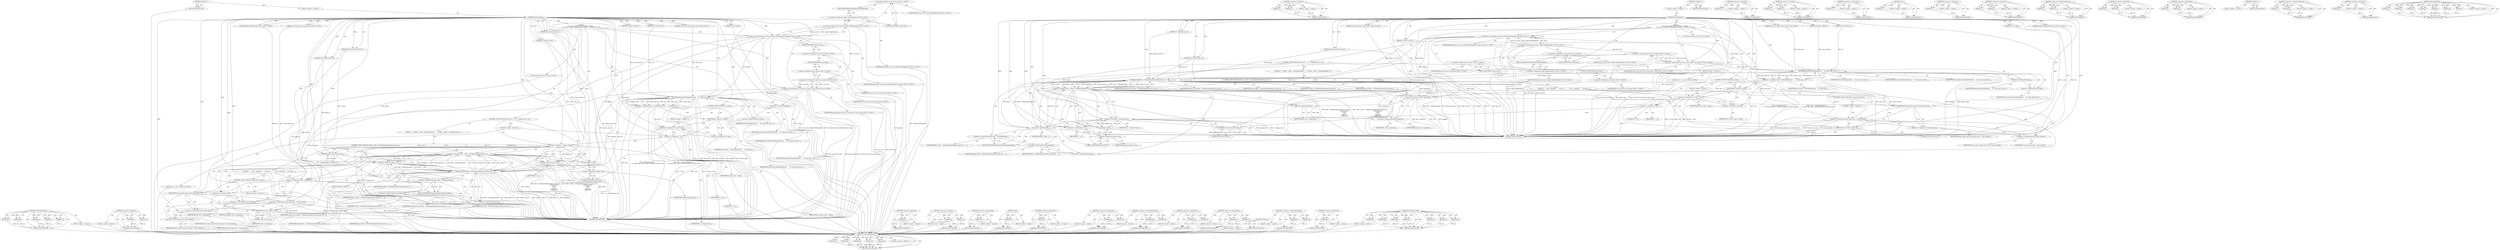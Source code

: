 digraph "IsPluginAvailable" {
vulnerable_161 [label=<(METHOD,GetPluginInfoArray)>];
vulnerable_162 [label=<(PARAM,p1)>];
vulnerable_163 [label=<(PARAM,p2)>];
vulnerable_164 [label=<(PARAM,p3)>];
vulnerable_165 [label=<(PARAM,p4)>];
vulnerable_166 [label=<(PARAM,p5)>];
vulnerable_167 [label=<(BLOCK,&lt;empty&gt;,&lt;empty&gt;)>];
vulnerable_168 [label=<(METHOD_RETURN,ANY)>];
vulnerable_185 [label=<(METHOD,&lt;operator&gt;.logicalOr)>];
vulnerable_186 [label=<(PARAM,p1)>];
vulnerable_187 [label=<(PARAM,p2)>];
vulnerable_188 [label=<(BLOCK,&lt;empty&gt;,&lt;empty&gt;)>];
vulnerable_189 [label=<(METHOD_RETURN,ANY)>];
vulnerable_6 [label=<(METHOD,&lt;global&gt;)<SUB>1</SUB>>];
vulnerable_7 [label=<(BLOCK,&lt;empty&gt;,&lt;empty&gt;)<SUB>1</SUB>>];
vulnerable_8 [label=<(METHOD,GetPluginInfo)<SUB>1</SUB>>];
vulnerable_9 [label=<(PARAM,int render_process_id)<SUB>1</SUB>>];
vulnerable_10 [label=<(PARAM,int render_view_id)<SUB>2</SUB>>];
vulnerable_11 [label=<(PARAM,ResourceContext* context)<SUB>3</SUB>>];
vulnerable_12 [label=<(PARAM,const GURL&amp; url)<SUB>4</SUB>>];
vulnerable_13 [label=<(PARAM,const GURL&amp; page_url)<SUB>5</SUB>>];
vulnerable_14 [label="<(PARAM,const std::string&amp; mime_type)<SUB>6</SUB>>"];
vulnerable_15 [label=<(PARAM,bool allow_wildcard)<SUB>7</SUB>>];
vulnerable_16 [label=<(PARAM,bool* is_stale)<SUB>8</SUB>>];
vulnerable_17 [label="<(PARAM,webkit::WebPluginInfo* info)<SUB>9</SUB>>"];
vulnerable_18 [label="<(PARAM,std::string* actual_mime_type)<SUB>10</SUB>>"];
vulnerable_19 [label="<(BLOCK,{
  std::vector&lt;webkit::WebPluginInfo&gt; plugins;...,{
  std::vector&lt;webkit::WebPluginInfo&gt; plugins;...)<SUB>10</SUB>>"];
vulnerable_20 [label="<(&lt;operator&gt;.greaterThan,std::vector&lt;webkit::WebPluginInfo&gt; plugins)<SUB>11</SUB>>"];
vulnerable_21 [label="<(&lt;operator&gt;.lessThan,std::vector&lt;webkit::WebPluginInfo)<SUB>11</SUB>>"];
vulnerable_22 [label="<(&lt;operator&gt;.fieldAccess,std::vector)<SUB>11</SUB>>"];
vulnerable_23 [label="<(IDENTIFIER,std,std::vector&lt;webkit::WebPluginInfo)<SUB>11</SUB>>"];
vulnerable_24 [label=<(FIELD_IDENTIFIER,vector,vector)<SUB>11</SUB>>];
vulnerable_25 [label="<(&lt;operator&gt;.fieldAccess,webkit::WebPluginInfo)<SUB>11</SUB>>"];
vulnerable_26 [label="<(IDENTIFIER,webkit,std::vector&lt;webkit::WebPluginInfo)<SUB>11</SUB>>"];
vulnerable_27 [label=<(FIELD_IDENTIFIER,WebPluginInfo,WebPluginInfo)<SUB>11</SUB>>];
vulnerable_28 [label="<(IDENTIFIER,plugins,std::vector&lt;webkit::WebPluginInfo&gt; plugins)<SUB>11</SUB>>"];
vulnerable_29 [label="<(&lt;operator&gt;.greaterThan,std::vector&lt;std::string&gt; mime_types)<SUB>12</SUB>>"];
vulnerable_30 [label="<(&lt;operator&gt;.lessThan,std::vector&lt;std::string)<SUB>12</SUB>>"];
vulnerable_31 [label="<(&lt;operator&gt;.fieldAccess,std::vector)<SUB>12</SUB>>"];
vulnerable_32 [label="<(IDENTIFIER,std,std::vector&lt;std::string)<SUB>12</SUB>>"];
vulnerable_33 [label=<(FIELD_IDENTIFIER,vector,vector)<SUB>12</SUB>>];
vulnerable_34 [label="<(&lt;operator&gt;.fieldAccess,std::string)<SUB>12</SUB>>"];
vulnerable_35 [label="<(IDENTIFIER,std,std::vector&lt;std::string)<SUB>12</SUB>>"];
vulnerable_36 [label=<(FIELD_IDENTIFIER,string,string)<SUB>12</SUB>>];
vulnerable_37 [label="<(IDENTIFIER,mime_types,std::vector&lt;std::string&gt; mime_types)<SUB>12</SUB>>"];
vulnerable_38 [label="<(LOCAL,bool stale: bool)<SUB>13</SUB>>"];
vulnerable_39 [label=<(&lt;operator&gt;.assignment,stale = GetPluginInfoArray(
      url, mime_typ...)<SUB>13</SUB>>];
vulnerable_40 [label=<(IDENTIFIER,stale,stale = GetPluginInfoArray(
      url, mime_typ...)<SUB>13</SUB>>];
vulnerable_41 [label=<(GetPluginInfoArray,GetPluginInfoArray(
      url, mime_type, allow...)<SUB>13</SUB>>];
vulnerable_42 [label=<(IDENTIFIER,url,GetPluginInfoArray(
      url, mime_type, allow...)<SUB>14</SUB>>];
vulnerable_43 [label=<(IDENTIFIER,mime_type,GetPluginInfoArray(
      url, mime_type, allow...)<SUB>14</SUB>>];
vulnerable_44 [label=<(IDENTIFIER,allow_wildcard,GetPluginInfoArray(
      url, mime_type, allow...)<SUB>14</SUB>>];
vulnerable_45 [label=<(&lt;operator&gt;.addressOf,&amp;plugins)<SUB>14</SUB>>];
vulnerable_46 [label=<(IDENTIFIER,plugins,GetPluginInfoArray(
      url, mime_type, allow...)<SUB>14</SUB>>];
vulnerable_47 [label=<(&lt;operator&gt;.addressOf,&amp;mime_types)<SUB>14</SUB>>];
vulnerable_48 [label=<(IDENTIFIER,mime_types,GetPluginInfoArray(
      url, mime_type, allow...)<SUB>14</SUB>>];
vulnerable_49 [label=<(CONTROL_STRUCTURE,IF,if (is_stale))<SUB>15</SUB>>];
vulnerable_50 [label=<(IDENTIFIER,is_stale,if (is_stale))<SUB>15</SUB>>];
vulnerable_51 [label=<(BLOCK,&lt;empty&gt;,&lt;empty&gt;)<SUB>16</SUB>>];
vulnerable_52 [label=<(&lt;operator&gt;.assignment,*is_stale = stale)<SUB>16</SUB>>];
vulnerable_53 [label=<(&lt;operator&gt;.indirection,*is_stale)<SUB>16</SUB>>];
vulnerable_54 [label=<(IDENTIFIER,is_stale,*is_stale = stale)<SUB>16</SUB>>];
vulnerable_55 [label=<(IDENTIFIER,stale,*is_stale = stale)<SUB>16</SUB>>];
vulnerable_56 [label=<(CONTROL_STRUCTURE,FOR,for (size_t i = 0;i &lt; plugins.size();++i))<SUB>18</SUB>>];
vulnerable_57 [label=<(BLOCK,&lt;empty&gt;,&lt;empty&gt;)<SUB>18</SUB>>];
vulnerable_58 [label="<(LOCAL,size_t i: size_t)<SUB>18</SUB>>"];
vulnerable_59 [label=<(&lt;operator&gt;.assignment,i = 0)<SUB>18</SUB>>];
vulnerable_60 [label=<(IDENTIFIER,i,i = 0)<SUB>18</SUB>>];
vulnerable_61 [label=<(LITERAL,0,i = 0)<SUB>18</SUB>>];
vulnerable_62 [label=<(&lt;operator&gt;.lessThan,i &lt; plugins.size())<SUB>18</SUB>>];
vulnerable_63 [label=<(IDENTIFIER,i,i &lt; plugins.size())<SUB>18</SUB>>];
vulnerable_64 [label=<(size,plugins.size())<SUB>18</SUB>>];
vulnerable_65 [label=<(&lt;operator&gt;.fieldAccess,plugins.size)<SUB>18</SUB>>];
vulnerable_66 [label=<(IDENTIFIER,plugins,plugins.size())<SUB>18</SUB>>];
vulnerable_67 [label=<(FIELD_IDENTIFIER,size,size)<SUB>18</SUB>>];
vulnerable_68 [label=<(&lt;operator&gt;.preIncrement,++i)<SUB>18</SUB>>];
vulnerable_69 [label=<(IDENTIFIER,i,++i)<SUB>18</SUB>>];
vulnerable_70 [label=<(BLOCK,{
    if (!filter_ || filter_-&gt;IsPluginEnabled(...,{
    if (!filter_ || filter_-&gt;IsPluginEnabled(...)<SUB>18</SUB>>];
vulnerable_71 [label=<(CONTROL_STRUCTURE,IF,if (!filter_ || filter_-&gt;IsPluginEnabled(render_process_id,
                                             render_view_id,
                                             context,
                                             url,
                                             page_url,
                                             &amp;plugins[i])))<SUB>19</SUB>>];
vulnerable_72 [label=<(&lt;operator&gt;.logicalOr,!filter_ || filter_-&gt;IsPluginEnabled(render_pro...)<SUB>19</SUB>>];
vulnerable_73 [label=<(&lt;operator&gt;.logicalNot,!filter_)<SUB>19</SUB>>];
vulnerable_74 [label=<(IDENTIFIER,filter_,!filter_)<SUB>19</SUB>>];
vulnerable_75 [label=<(IsPluginEnabled,filter_-&gt;IsPluginEnabled(render_process_id,
   ...)<SUB>19</SUB>>];
vulnerable_76 [label=<(&lt;operator&gt;.indirectFieldAccess,filter_-&gt;IsPluginEnabled)<SUB>19</SUB>>];
vulnerable_77 [label=<(IDENTIFIER,filter_,filter_-&gt;IsPluginEnabled(render_process_id,
   ...)<SUB>19</SUB>>];
vulnerable_78 [label=<(FIELD_IDENTIFIER,IsPluginEnabled,IsPluginEnabled)<SUB>19</SUB>>];
vulnerable_79 [label=<(IDENTIFIER,render_process_id,filter_-&gt;IsPluginEnabled(render_process_id,
   ...)<SUB>19</SUB>>];
vulnerable_80 [label=<(IDENTIFIER,render_view_id,filter_-&gt;IsPluginEnabled(render_process_id,
   ...)<SUB>20</SUB>>];
vulnerable_81 [label=<(IDENTIFIER,context,filter_-&gt;IsPluginEnabled(render_process_id,
   ...)<SUB>21</SUB>>];
vulnerable_82 [label=<(IDENTIFIER,url,filter_-&gt;IsPluginEnabled(render_process_id,
   ...)<SUB>22</SUB>>];
vulnerable_83 [label=<(IDENTIFIER,page_url,filter_-&gt;IsPluginEnabled(render_process_id,
   ...)<SUB>23</SUB>>];
vulnerable_84 [label=<(&lt;operator&gt;.addressOf,&amp;plugins[i])<SUB>24</SUB>>];
vulnerable_85 [label=<(&lt;operator&gt;.indirectIndexAccess,plugins[i])<SUB>24</SUB>>];
vulnerable_86 [label=<(IDENTIFIER,plugins,filter_-&gt;IsPluginEnabled(render_process_id,
   ...)<SUB>24</SUB>>];
vulnerable_87 [label=<(IDENTIFIER,i,filter_-&gt;IsPluginEnabled(render_process_id,
   ...)<SUB>24</SUB>>];
vulnerable_88 [label=<(BLOCK,{
       *info = plugins[i];
       if (actual_...,{
       *info = plugins[i];
       if (actual_...)<SUB>24</SUB>>];
vulnerable_89 [label=<(&lt;operator&gt;.assignment,*info = plugins[i])<SUB>25</SUB>>];
vulnerable_90 [label=<(&lt;operator&gt;.indirection,*info)<SUB>25</SUB>>];
vulnerable_91 [label=<(IDENTIFIER,info,*info = plugins[i])<SUB>25</SUB>>];
vulnerable_92 [label=<(&lt;operator&gt;.indirectIndexAccess,plugins[i])<SUB>25</SUB>>];
vulnerable_93 [label=<(IDENTIFIER,plugins,*info = plugins[i])<SUB>25</SUB>>];
vulnerable_94 [label=<(IDENTIFIER,i,*info = plugins[i])<SUB>25</SUB>>];
vulnerable_95 [label=<(CONTROL_STRUCTURE,IF,if (actual_mime_type))<SUB>26</SUB>>];
vulnerable_96 [label=<(IDENTIFIER,actual_mime_type,if (actual_mime_type))<SUB>26</SUB>>];
vulnerable_97 [label=<(BLOCK,&lt;empty&gt;,&lt;empty&gt;)<SUB>27</SUB>>];
vulnerable_98 [label=<(&lt;operator&gt;.assignment,*actual_mime_type = mime_types[i])<SUB>27</SUB>>];
vulnerable_99 [label=<(&lt;operator&gt;.indirection,*actual_mime_type)<SUB>27</SUB>>];
vulnerable_100 [label=<(IDENTIFIER,actual_mime_type,*actual_mime_type = mime_types[i])<SUB>27</SUB>>];
vulnerable_101 [label=<(&lt;operator&gt;.indirectIndexAccess,mime_types[i])<SUB>27</SUB>>];
vulnerable_102 [label=<(IDENTIFIER,mime_types,*actual_mime_type = mime_types[i])<SUB>27</SUB>>];
vulnerable_103 [label=<(IDENTIFIER,i,*actual_mime_type = mime_types[i])<SUB>27</SUB>>];
vulnerable_104 [label=<(RETURN,return true;,return true;)<SUB>28</SUB>>];
vulnerable_105 [label=<(LITERAL,true,return true;)<SUB>28</SUB>>];
vulnerable_106 [label=<(RETURN,return false;,return false;)<SUB>31</SUB>>];
vulnerable_107 [label=<(LITERAL,false,return false;)<SUB>31</SUB>>];
vulnerable_108 [label=<(METHOD_RETURN,bool)<SUB>1</SUB>>];
vulnerable_110 [label=<(METHOD_RETURN,ANY)<SUB>1</SUB>>];
vulnerable_190 [label=<(METHOD,&lt;operator&gt;.logicalNot)>];
vulnerable_191 [label=<(PARAM,p1)>];
vulnerable_192 [label=<(BLOCK,&lt;empty&gt;,&lt;empty&gt;)>];
vulnerable_193 [label=<(METHOD_RETURN,ANY)>];
vulnerable_146 [label=<(METHOD,&lt;operator&gt;.lessThan)>];
vulnerable_147 [label=<(PARAM,p1)>];
vulnerable_148 [label=<(PARAM,p2)>];
vulnerable_149 [label=<(BLOCK,&lt;empty&gt;,&lt;empty&gt;)>];
vulnerable_150 [label=<(METHOD_RETURN,ANY)>];
vulnerable_181 [label=<(METHOD,&lt;operator&gt;.preIncrement)>];
vulnerable_182 [label=<(PARAM,p1)>];
vulnerable_183 [label=<(BLOCK,&lt;empty&gt;,&lt;empty&gt;)>];
vulnerable_184 [label=<(METHOD_RETURN,ANY)>];
vulnerable_177 [label=<(METHOD,size)>];
vulnerable_178 [label=<(PARAM,p1)>];
vulnerable_179 [label=<(BLOCK,&lt;empty&gt;,&lt;empty&gt;)>];
vulnerable_180 [label=<(METHOD_RETURN,ANY)>];
vulnerable_173 [label=<(METHOD,&lt;operator&gt;.indirection)>];
vulnerable_174 [label=<(PARAM,p1)>];
vulnerable_175 [label=<(BLOCK,&lt;empty&gt;,&lt;empty&gt;)>];
vulnerable_176 [label=<(METHOD_RETURN,ANY)>];
vulnerable_156 [label=<(METHOD,&lt;operator&gt;.assignment)>];
vulnerable_157 [label=<(PARAM,p1)>];
vulnerable_158 [label=<(PARAM,p2)>];
vulnerable_159 [label=<(BLOCK,&lt;empty&gt;,&lt;empty&gt;)>];
vulnerable_160 [label=<(METHOD_RETURN,ANY)>];
vulnerable_204 [label=<(METHOD,&lt;operator&gt;.indirectFieldAccess)>];
vulnerable_205 [label=<(PARAM,p1)>];
vulnerable_206 [label=<(PARAM,p2)>];
vulnerable_207 [label=<(BLOCK,&lt;empty&gt;,&lt;empty&gt;)>];
vulnerable_208 [label=<(METHOD_RETURN,ANY)>];
vulnerable_151 [label=<(METHOD,&lt;operator&gt;.fieldAccess)>];
vulnerable_152 [label=<(PARAM,p1)>];
vulnerable_153 [label=<(PARAM,p2)>];
vulnerable_154 [label=<(BLOCK,&lt;empty&gt;,&lt;empty&gt;)>];
vulnerable_155 [label=<(METHOD_RETURN,ANY)>];
vulnerable_141 [label=<(METHOD,&lt;operator&gt;.greaterThan)>];
vulnerable_142 [label=<(PARAM,p1)>];
vulnerable_143 [label=<(PARAM,p2)>];
vulnerable_144 [label=<(BLOCK,&lt;empty&gt;,&lt;empty&gt;)>];
vulnerable_145 [label=<(METHOD_RETURN,ANY)>];
vulnerable_135 [label=<(METHOD,&lt;global&gt;)<SUB>1</SUB>>];
vulnerable_136 [label=<(BLOCK,&lt;empty&gt;,&lt;empty&gt;)>];
vulnerable_137 [label=<(METHOD_RETURN,ANY)>];
vulnerable_209 [label=<(METHOD,&lt;operator&gt;.indirectIndexAccess)>];
vulnerable_210 [label=<(PARAM,p1)>];
vulnerable_211 [label=<(PARAM,p2)>];
vulnerable_212 [label=<(BLOCK,&lt;empty&gt;,&lt;empty&gt;)>];
vulnerable_213 [label=<(METHOD_RETURN,ANY)>];
vulnerable_169 [label=<(METHOD,&lt;operator&gt;.addressOf)>];
vulnerable_170 [label=<(PARAM,p1)>];
vulnerable_171 [label=<(BLOCK,&lt;empty&gt;,&lt;empty&gt;)>];
vulnerable_172 [label=<(METHOD_RETURN,ANY)>];
vulnerable_194 [label=<(METHOD,IsPluginEnabled)>];
vulnerable_195 [label=<(PARAM,p1)>];
vulnerable_196 [label=<(PARAM,p2)>];
vulnerable_197 [label=<(PARAM,p3)>];
vulnerable_198 [label=<(PARAM,p4)>];
vulnerable_199 [label=<(PARAM,p5)>];
vulnerable_200 [label=<(PARAM,p6)>];
vulnerable_201 [label=<(PARAM,p7)>];
vulnerable_202 [label=<(BLOCK,&lt;empty&gt;,&lt;empty&gt;)>];
vulnerable_203 [label=<(METHOD_RETURN,ANY)>];
fixed_161 [label=<(METHOD,GetPluginInfoArray)>];
fixed_162 [label=<(PARAM,p1)>];
fixed_163 [label=<(PARAM,p2)>];
fixed_164 [label=<(PARAM,p3)>];
fixed_165 [label=<(PARAM,p4)>];
fixed_166 [label=<(PARAM,p5)>];
fixed_167 [label=<(BLOCK,&lt;empty&gt;,&lt;empty&gt;)>];
fixed_168 [label=<(METHOD_RETURN,ANY)>];
fixed_185 [label=<(METHOD,&lt;operator&gt;.logicalOr)>];
fixed_186 [label=<(PARAM,p1)>];
fixed_187 [label=<(PARAM,p2)>];
fixed_188 [label=<(BLOCK,&lt;empty&gt;,&lt;empty&gt;)>];
fixed_189 [label=<(METHOD_RETURN,ANY)>];
fixed_6 [label=<(METHOD,&lt;global&gt;)<SUB>1</SUB>>];
fixed_7 [label=<(BLOCK,&lt;empty&gt;,&lt;empty&gt;)<SUB>1</SUB>>];
fixed_8 [label=<(METHOD,GetPluginInfo)<SUB>1</SUB>>];
fixed_9 [label=<(PARAM,int render_process_id)<SUB>1</SUB>>];
fixed_10 [label=<(PARAM,int render_view_id)<SUB>2</SUB>>];
fixed_11 [label=<(PARAM,ResourceContext* context)<SUB>3</SUB>>];
fixed_12 [label=<(PARAM,const GURL&amp; url)<SUB>4</SUB>>];
fixed_13 [label=<(PARAM,const GURL&amp; page_url)<SUB>5</SUB>>];
fixed_14 [label="<(PARAM,const std::string&amp; mime_type)<SUB>6</SUB>>"];
fixed_15 [label=<(PARAM,bool allow_wildcard)<SUB>7</SUB>>];
fixed_16 [label=<(PARAM,bool* is_stale)<SUB>8</SUB>>];
fixed_17 [label="<(PARAM,webkit::WebPluginInfo* info)<SUB>9</SUB>>"];
fixed_18 [label="<(PARAM,std::string* actual_mime_type)<SUB>10</SUB>>"];
fixed_19 [label="<(BLOCK,{
  std::vector&lt;webkit::WebPluginInfo&gt; plugins;...,{
  std::vector&lt;webkit::WebPluginInfo&gt; plugins;...)<SUB>10</SUB>>"];
fixed_20 [label="<(&lt;operator&gt;.greaterThan,std::vector&lt;webkit::WebPluginInfo&gt; plugins)<SUB>11</SUB>>"];
fixed_21 [label="<(&lt;operator&gt;.lessThan,std::vector&lt;webkit::WebPluginInfo)<SUB>11</SUB>>"];
fixed_22 [label="<(&lt;operator&gt;.fieldAccess,std::vector)<SUB>11</SUB>>"];
fixed_23 [label="<(IDENTIFIER,std,std::vector&lt;webkit::WebPluginInfo)<SUB>11</SUB>>"];
fixed_24 [label=<(FIELD_IDENTIFIER,vector,vector)<SUB>11</SUB>>];
fixed_25 [label="<(&lt;operator&gt;.fieldAccess,webkit::WebPluginInfo)<SUB>11</SUB>>"];
fixed_26 [label="<(IDENTIFIER,webkit,std::vector&lt;webkit::WebPluginInfo)<SUB>11</SUB>>"];
fixed_27 [label=<(FIELD_IDENTIFIER,WebPluginInfo,WebPluginInfo)<SUB>11</SUB>>];
fixed_28 [label="<(IDENTIFIER,plugins,std::vector&lt;webkit::WebPluginInfo&gt; plugins)<SUB>11</SUB>>"];
fixed_29 [label="<(&lt;operator&gt;.greaterThan,std::vector&lt;std::string&gt; mime_types)<SUB>12</SUB>>"];
fixed_30 [label="<(&lt;operator&gt;.lessThan,std::vector&lt;std::string)<SUB>12</SUB>>"];
fixed_31 [label="<(&lt;operator&gt;.fieldAccess,std::vector)<SUB>12</SUB>>"];
fixed_32 [label="<(IDENTIFIER,std,std::vector&lt;std::string)<SUB>12</SUB>>"];
fixed_33 [label=<(FIELD_IDENTIFIER,vector,vector)<SUB>12</SUB>>];
fixed_34 [label="<(&lt;operator&gt;.fieldAccess,std::string)<SUB>12</SUB>>"];
fixed_35 [label="<(IDENTIFIER,std,std::vector&lt;std::string)<SUB>12</SUB>>"];
fixed_36 [label=<(FIELD_IDENTIFIER,string,string)<SUB>12</SUB>>];
fixed_37 [label="<(IDENTIFIER,mime_types,std::vector&lt;std::string&gt; mime_types)<SUB>12</SUB>>"];
fixed_38 [label="<(LOCAL,bool stale: bool)<SUB>13</SUB>>"];
fixed_39 [label=<(&lt;operator&gt;.assignment,stale = GetPluginInfoArray(
      url, mime_typ...)<SUB>13</SUB>>];
fixed_40 [label=<(IDENTIFIER,stale,stale = GetPluginInfoArray(
      url, mime_typ...)<SUB>13</SUB>>];
fixed_41 [label=<(GetPluginInfoArray,GetPluginInfoArray(
      url, mime_type, allow...)<SUB>13</SUB>>];
fixed_42 [label=<(IDENTIFIER,url,GetPluginInfoArray(
      url, mime_type, allow...)<SUB>14</SUB>>];
fixed_43 [label=<(IDENTIFIER,mime_type,GetPluginInfoArray(
      url, mime_type, allow...)<SUB>14</SUB>>];
fixed_44 [label=<(IDENTIFIER,allow_wildcard,GetPluginInfoArray(
      url, mime_type, allow...)<SUB>14</SUB>>];
fixed_45 [label=<(&lt;operator&gt;.addressOf,&amp;plugins)<SUB>14</SUB>>];
fixed_46 [label=<(IDENTIFIER,plugins,GetPluginInfoArray(
      url, mime_type, allow...)<SUB>14</SUB>>];
fixed_47 [label=<(&lt;operator&gt;.addressOf,&amp;mime_types)<SUB>14</SUB>>];
fixed_48 [label=<(IDENTIFIER,mime_types,GetPluginInfoArray(
      url, mime_type, allow...)<SUB>14</SUB>>];
fixed_49 [label=<(CONTROL_STRUCTURE,IF,if (is_stale))<SUB>15</SUB>>];
fixed_50 [label=<(IDENTIFIER,is_stale,if (is_stale))<SUB>15</SUB>>];
fixed_51 [label=<(BLOCK,&lt;empty&gt;,&lt;empty&gt;)<SUB>16</SUB>>];
fixed_52 [label=<(&lt;operator&gt;.assignment,*is_stale = stale)<SUB>16</SUB>>];
fixed_53 [label=<(&lt;operator&gt;.indirection,*is_stale)<SUB>16</SUB>>];
fixed_54 [label=<(IDENTIFIER,is_stale,*is_stale = stale)<SUB>16</SUB>>];
fixed_55 [label=<(IDENTIFIER,stale,*is_stale = stale)<SUB>16</SUB>>];
fixed_56 [label=<(CONTROL_STRUCTURE,FOR,for (size_t i = 0;i &lt; plugins.size();++i))<SUB>18</SUB>>];
fixed_57 [label=<(BLOCK,&lt;empty&gt;,&lt;empty&gt;)<SUB>18</SUB>>];
fixed_58 [label="<(LOCAL,size_t i: size_t)<SUB>18</SUB>>"];
fixed_59 [label=<(&lt;operator&gt;.assignment,i = 0)<SUB>18</SUB>>];
fixed_60 [label=<(IDENTIFIER,i,i = 0)<SUB>18</SUB>>];
fixed_61 [label=<(LITERAL,0,i = 0)<SUB>18</SUB>>];
fixed_62 [label=<(&lt;operator&gt;.lessThan,i &lt; plugins.size())<SUB>18</SUB>>];
fixed_63 [label=<(IDENTIFIER,i,i &lt; plugins.size())<SUB>18</SUB>>];
fixed_64 [label=<(size,plugins.size())<SUB>18</SUB>>];
fixed_65 [label=<(&lt;operator&gt;.fieldAccess,plugins.size)<SUB>18</SUB>>];
fixed_66 [label=<(IDENTIFIER,plugins,plugins.size())<SUB>18</SUB>>];
fixed_67 [label=<(FIELD_IDENTIFIER,size,size)<SUB>18</SUB>>];
fixed_68 [label=<(&lt;operator&gt;.preIncrement,++i)<SUB>18</SUB>>];
fixed_69 [label=<(IDENTIFIER,i,++i)<SUB>18</SUB>>];
fixed_70 [label=<(BLOCK,{
    if (!filter_ || filter_-&gt;IsPluginAvailabl...,{
    if (!filter_ || filter_-&gt;IsPluginAvailabl...)<SUB>18</SUB>>];
fixed_71 [label=<(CONTROL_STRUCTURE,IF,if (!filter_ || filter_-&gt;IsPluginAvailable(render_process_id,
                                               render_view_id,
                                               context,
                                               url,
                                               page_url,
                                               &amp;plugins[i])))<SUB>19</SUB>>];
fixed_72 [label=<(&lt;operator&gt;.logicalOr,!filter_ || filter_-&gt;IsPluginAvailable(render_p...)<SUB>19</SUB>>];
fixed_73 [label=<(&lt;operator&gt;.logicalNot,!filter_)<SUB>19</SUB>>];
fixed_74 [label=<(IDENTIFIER,filter_,!filter_)<SUB>19</SUB>>];
fixed_75 [label=<(IsPluginAvailable,filter_-&gt;IsPluginAvailable(render_process_id,
 ...)<SUB>19</SUB>>];
fixed_76 [label=<(&lt;operator&gt;.indirectFieldAccess,filter_-&gt;IsPluginAvailable)<SUB>19</SUB>>];
fixed_77 [label=<(IDENTIFIER,filter_,filter_-&gt;IsPluginAvailable(render_process_id,
 ...)<SUB>19</SUB>>];
fixed_78 [label=<(FIELD_IDENTIFIER,IsPluginAvailable,IsPluginAvailable)<SUB>19</SUB>>];
fixed_79 [label=<(IDENTIFIER,render_process_id,filter_-&gt;IsPluginAvailable(render_process_id,
 ...)<SUB>19</SUB>>];
fixed_80 [label=<(IDENTIFIER,render_view_id,filter_-&gt;IsPluginAvailable(render_process_id,
 ...)<SUB>20</SUB>>];
fixed_81 [label=<(IDENTIFIER,context,filter_-&gt;IsPluginAvailable(render_process_id,
 ...)<SUB>21</SUB>>];
fixed_82 [label=<(IDENTIFIER,url,filter_-&gt;IsPluginAvailable(render_process_id,
 ...)<SUB>22</SUB>>];
fixed_83 [label=<(IDENTIFIER,page_url,filter_-&gt;IsPluginAvailable(render_process_id,
 ...)<SUB>23</SUB>>];
fixed_84 [label=<(&lt;operator&gt;.addressOf,&amp;plugins[i])<SUB>24</SUB>>];
fixed_85 [label=<(&lt;operator&gt;.indirectIndexAccess,plugins[i])<SUB>24</SUB>>];
fixed_86 [label=<(IDENTIFIER,plugins,filter_-&gt;IsPluginAvailable(render_process_id,
 ...)<SUB>24</SUB>>];
fixed_87 [label=<(IDENTIFIER,i,filter_-&gt;IsPluginAvailable(render_process_id,
 ...)<SUB>24</SUB>>];
fixed_88 [label=<(BLOCK,{
       *info = plugins[i];
       if (actual_...,{
       *info = plugins[i];
       if (actual_...)<SUB>24</SUB>>];
fixed_89 [label=<(&lt;operator&gt;.assignment,*info = plugins[i])<SUB>25</SUB>>];
fixed_90 [label=<(&lt;operator&gt;.indirection,*info)<SUB>25</SUB>>];
fixed_91 [label=<(IDENTIFIER,info,*info = plugins[i])<SUB>25</SUB>>];
fixed_92 [label=<(&lt;operator&gt;.indirectIndexAccess,plugins[i])<SUB>25</SUB>>];
fixed_93 [label=<(IDENTIFIER,plugins,*info = plugins[i])<SUB>25</SUB>>];
fixed_94 [label=<(IDENTIFIER,i,*info = plugins[i])<SUB>25</SUB>>];
fixed_95 [label=<(CONTROL_STRUCTURE,IF,if (actual_mime_type))<SUB>26</SUB>>];
fixed_96 [label=<(IDENTIFIER,actual_mime_type,if (actual_mime_type))<SUB>26</SUB>>];
fixed_97 [label=<(BLOCK,&lt;empty&gt;,&lt;empty&gt;)<SUB>27</SUB>>];
fixed_98 [label=<(&lt;operator&gt;.assignment,*actual_mime_type = mime_types[i])<SUB>27</SUB>>];
fixed_99 [label=<(&lt;operator&gt;.indirection,*actual_mime_type)<SUB>27</SUB>>];
fixed_100 [label=<(IDENTIFIER,actual_mime_type,*actual_mime_type = mime_types[i])<SUB>27</SUB>>];
fixed_101 [label=<(&lt;operator&gt;.indirectIndexAccess,mime_types[i])<SUB>27</SUB>>];
fixed_102 [label=<(IDENTIFIER,mime_types,*actual_mime_type = mime_types[i])<SUB>27</SUB>>];
fixed_103 [label=<(IDENTIFIER,i,*actual_mime_type = mime_types[i])<SUB>27</SUB>>];
fixed_104 [label=<(RETURN,return true;,return true;)<SUB>28</SUB>>];
fixed_105 [label=<(LITERAL,true,return true;)<SUB>28</SUB>>];
fixed_106 [label=<(RETURN,return false;,return false;)<SUB>31</SUB>>];
fixed_107 [label=<(LITERAL,false,return false;)<SUB>31</SUB>>];
fixed_108 [label=<(METHOD_RETURN,bool)<SUB>1</SUB>>];
fixed_110 [label=<(METHOD_RETURN,ANY)<SUB>1</SUB>>];
fixed_190 [label=<(METHOD,&lt;operator&gt;.logicalNot)>];
fixed_191 [label=<(PARAM,p1)>];
fixed_192 [label=<(BLOCK,&lt;empty&gt;,&lt;empty&gt;)>];
fixed_193 [label=<(METHOD_RETURN,ANY)>];
fixed_146 [label=<(METHOD,&lt;operator&gt;.lessThan)>];
fixed_147 [label=<(PARAM,p1)>];
fixed_148 [label=<(PARAM,p2)>];
fixed_149 [label=<(BLOCK,&lt;empty&gt;,&lt;empty&gt;)>];
fixed_150 [label=<(METHOD_RETURN,ANY)>];
fixed_181 [label=<(METHOD,&lt;operator&gt;.preIncrement)>];
fixed_182 [label=<(PARAM,p1)>];
fixed_183 [label=<(BLOCK,&lt;empty&gt;,&lt;empty&gt;)>];
fixed_184 [label=<(METHOD_RETURN,ANY)>];
fixed_177 [label=<(METHOD,size)>];
fixed_178 [label=<(PARAM,p1)>];
fixed_179 [label=<(BLOCK,&lt;empty&gt;,&lt;empty&gt;)>];
fixed_180 [label=<(METHOD_RETURN,ANY)>];
fixed_173 [label=<(METHOD,&lt;operator&gt;.indirection)>];
fixed_174 [label=<(PARAM,p1)>];
fixed_175 [label=<(BLOCK,&lt;empty&gt;,&lt;empty&gt;)>];
fixed_176 [label=<(METHOD_RETURN,ANY)>];
fixed_156 [label=<(METHOD,&lt;operator&gt;.assignment)>];
fixed_157 [label=<(PARAM,p1)>];
fixed_158 [label=<(PARAM,p2)>];
fixed_159 [label=<(BLOCK,&lt;empty&gt;,&lt;empty&gt;)>];
fixed_160 [label=<(METHOD_RETURN,ANY)>];
fixed_204 [label=<(METHOD,&lt;operator&gt;.indirectFieldAccess)>];
fixed_205 [label=<(PARAM,p1)>];
fixed_206 [label=<(PARAM,p2)>];
fixed_207 [label=<(BLOCK,&lt;empty&gt;,&lt;empty&gt;)>];
fixed_208 [label=<(METHOD_RETURN,ANY)>];
fixed_151 [label=<(METHOD,&lt;operator&gt;.fieldAccess)>];
fixed_152 [label=<(PARAM,p1)>];
fixed_153 [label=<(PARAM,p2)>];
fixed_154 [label=<(BLOCK,&lt;empty&gt;,&lt;empty&gt;)>];
fixed_155 [label=<(METHOD_RETURN,ANY)>];
fixed_141 [label=<(METHOD,&lt;operator&gt;.greaterThan)>];
fixed_142 [label=<(PARAM,p1)>];
fixed_143 [label=<(PARAM,p2)>];
fixed_144 [label=<(BLOCK,&lt;empty&gt;,&lt;empty&gt;)>];
fixed_145 [label=<(METHOD_RETURN,ANY)>];
fixed_135 [label=<(METHOD,&lt;global&gt;)<SUB>1</SUB>>];
fixed_136 [label=<(BLOCK,&lt;empty&gt;,&lt;empty&gt;)>];
fixed_137 [label=<(METHOD_RETURN,ANY)>];
fixed_209 [label=<(METHOD,&lt;operator&gt;.indirectIndexAccess)>];
fixed_210 [label=<(PARAM,p1)>];
fixed_211 [label=<(PARAM,p2)>];
fixed_212 [label=<(BLOCK,&lt;empty&gt;,&lt;empty&gt;)>];
fixed_213 [label=<(METHOD_RETURN,ANY)>];
fixed_169 [label=<(METHOD,&lt;operator&gt;.addressOf)>];
fixed_170 [label=<(PARAM,p1)>];
fixed_171 [label=<(BLOCK,&lt;empty&gt;,&lt;empty&gt;)>];
fixed_172 [label=<(METHOD_RETURN,ANY)>];
fixed_194 [label=<(METHOD,IsPluginAvailable)>];
fixed_195 [label=<(PARAM,p1)>];
fixed_196 [label=<(PARAM,p2)>];
fixed_197 [label=<(PARAM,p3)>];
fixed_198 [label=<(PARAM,p4)>];
fixed_199 [label=<(PARAM,p5)>];
fixed_200 [label=<(PARAM,p6)>];
fixed_201 [label=<(PARAM,p7)>];
fixed_202 [label=<(BLOCK,&lt;empty&gt;,&lt;empty&gt;)>];
fixed_203 [label=<(METHOD_RETURN,ANY)>];
vulnerable_161 -> vulnerable_162  [key=0, label="AST: "];
vulnerable_161 -> vulnerable_162  [key=1, label="DDG: "];
vulnerable_161 -> vulnerable_167  [key=0, label="AST: "];
vulnerable_161 -> vulnerable_163  [key=0, label="AST: "];
vulnerable_161 -> vulnerable_163  [key=1, label="DDG: "];
vulnerable_161 -> vulnerable_168  [key=0, label="AST: "];
vulnerable_161 -> vulnerable_168  [key=1, label="CFG: "];
vulnerable_161 -> vulnerable_164  [key=0, label="AST: "];
vulnerable_161 -> vulnerable_164  [key=1, label="DDG: "];
vulnerable_161 -> vulnerable_165  [key=0, label="AST: "];
vulnerable_161 -> vulnerable_165  [key=1, label="DDG: "];
vulnerable_161 -> vulnerable_166  [key=0, label="AST: "];
vulnerable_161 -> vulnerable_166  [key=1, label="DDG: "];
vulnerable_162 -> vulnerable_168  [key=0, label="DDG: p1"];
vulnerable_163 -> vulnerable_168  [key=0, label="DDG: p2"];
vulnerable_164 -> vulnerable_168  [key=0, label="DDG: p3"];
vulnerable_165 -> vulnerable_168  [key=0, label="DDG: p4"];
vulnerable_166 -> vulnerable_168  [key=0, label="DDG: p5"];
vulnerable_185 -> vulnerable_186  [key=0, label="AST: "];
vulnerable_185 -> vulnerable_186  [key=1, label="DDG: "];
vulnerable_185 -> vulnerable_188  [key=0, label="AST: "];
vulnerable_185 -> vulnerable_187  [key=0, label="AST: "];
vulnerable_185 -> vulnerable_187  [key=1, label="DDG: "];
vulnerable_185 -> vulnerable_189  [key=0, label="AST: "];
vulnerable_185 -> vulnerable_189  [key=1, label="CFG: "];
vulnerable_186 -> vulnerable_189  [key=0, label="DDG: p1"];
vulnerable_187 -> vulnerable_189  [key=0, label="DDG: p2"];
vulnerable_6 -> vulnerable_7  [key=0, label="AST: "];
vulnerable_6 -> vulnerable_110  [key=0, label="AST: "];
vulnerable_6 -> vulnerable_110  [key=1, label="CFG: "];
vulnerable_7 -> vulnerable_8  [key=0, label="AST: "];
vulnerable_8 -> vulnerable_9  [key=0, label="AST: "];
vulnerable_8 -> vulnerable_9  [key=1, label="DDG: "];
vulnerable_8 -> vulnerable_10  [key=0, label="AST: "];
vulnerable_8 -> vulnerable_10  [key=1, label="DDG: "];
vulnerable_8 -> vulnerable_11  [key=0, label="AST: "];
vulnerable_8 -> vulnerable_11  [key=1, label="DDG: "];
vulnerable_8 -> vulnerable_12  [key=0, label="AST: "];
vulnerable_8 -> vulnerable_12  [key=1, label="DDG: "];
vulnerable_8 -> vulnerable_13  [key=0, label="AST: "];
vulnerable_8 -> vulnerable_13  [key=1, label="DDG: "];
vulnerable_8 -> vulnerable_14  [key=0, label="AST: "];
vulnerable_8 -> vulnerable_14  [key=1, label="DDG: "];
vulnerable_8 -> vulnerable_15  [key=0, label="AST: "];
vulnerable_8 -> vulnerable_15  [key=1, label="DDG: "];
vulnerable_8 -> vulnerable_16  [key=0, label="AST: "];
vulnerable_8 -> vulnerable_16  [key=1, label="DDG: "];
vulnerable_8 -> vulnerable_17  [key=0, label="AST: "];
vulnerable_8 -> vulnerable_17  [key=1, label="DDG: "];
vulnerable_8 -> vulnerable_18  [key=0, label="AST: "];
vulnerable_8 -> vulnerable_18  [key=1, label="DDG: "];
vulnerable_8 -> vulnerable_19  [key=0, label="AST: "];
vulnerable_8 -> vulnerable_108  [key=0, label="AST: "];
vulnerable_8 -> vulnerable_24  [key=0, label="CFG: "];
vulnerable_8 -> vulnerable_106  [key=0, label="DDG: "];
vulnerable_8 -> vulnerable_20  [key=0, label="DDG: "];
vulnerable_8 -> vulnerable_29  [key=0, label="DDG: "];
vulnerable_8 -> vulnerable_50  [key=0, label="DDG: "];
vulnerable_8 -> vulnerable_107  [key=0, label="DDG: "];
vulnerable_8 -> vulnerable_41  [key=0, label="DDG: "];
vulnerable_8 -> vulnerable_52  [key=0, label="DDG: "];
vulnerable_8 -> vulnerable_59  [key=0, label="DDG: "];
vulnerable_8 -> vulnerable_62  [key=0, label="DDG: "];
vulnerable_8 -> vulnerable_68  [key=0, label="DDG: "];
vulnerable_8 -> vulnerable_64  [key=0, label="DDG: "];
vulnerable_8 -> vulnerable_89  [key=0, label="DDG: "];
vulnerable_8 -> vulnerable_104  [key=0, label="DDG: "];
vulnerable_8 -> vulnerable_73  [key=0, label="DDG: "];
vulnerable_8 -> vulnerable_75  [key=0, label="DDG: "];
vulnerable_8 -> vulnerable_96  [key=0, label="DDG: "];
vulnerable_8 -> vulnerable_105  [key=0, label="DDG: "];
vulnerable_8 -> vulnerable_98  [key=0, label="DDG: "];
vulnerable_9 -> vulnerable_108  [key=0, label="DDG: render_process_id"];
vulnerable_9 -> vulnerable_75  [key=0, label="DDG: render_process_id"];
vulnerable_10 -> vulnerable_108  [key=0, label="DDG: render_view_id"];
vulnerable_10 -> vulnerable_75  [key=0, label="DDG: render_view_id"];
vulnerable_11 -> vulnerable_108  [key=0, label="DDG: context"];
vulnerable_11 -> vulnerable_75  [key=0, label="DDG: context"];
vulnerable_12 -> vulnerable_41  [key=0, label="DDG: url"];
vulnerable_13 -> vulnerable_108  [key=0, label="DDG: page_url"];
vulnerable_13 -> vulnerable_75  [key=0, label="DDG: page_url"];
vulnerable_14 -> vulnerable_41  [key=0, label="DDG: mime_type"];
vulnerable_15 -> vulnerable_41  [key=0, label="DDG: allow_wildcard"];
vulnerable_16 -> vulnerable_108  [key=0, label="DDG: is_stale"];
vulnerable_17 -> vulnerable_108  [key=0, label="DDG: info"];
vulnerable_18 -> vulnerable_108  [key=0, label="DDG: actual_mime_type"];
vulnerable_19 -> vulnerable_20  [key=0, label="AST: "];
vulnerable_19 -> vulnerable_29  [key=0, label="AST: "];
vulnerable_19 -> vulnerable_38  [key=0, label="AST: "];
vulnerable_19 -> vulnerable_39  [key=0, label="AST: "];
vulnerable_19 -> vulnerable_49  [key=0, label="AST: "];
vulnerable_19 -> vulnerable_56  [key=0, label="AST: "];
vulnerable_19 -> vulnerable_106  [key=0, label="AST: "];
vulnerable_20 -> vulnerable_21  [key=0, label="AST: "];
vulnerable_20 -> vulnerable_28  [key=0, label="AST: "];
vulnerable_20 -> vulnerable_33  [key=0, label="CFG: "];
vulnerable_20 -> vulnerable_108  [key=0, label="DDG: std::vector&lt;webkit::WebPluginInfo"];
vulnerable_20 -> vulnerable_108  [key=1, label="DDG: plugins"];
vulnerable_20 -> vulnerable_108  [key=2, label="DDG: std::vector&lt;webkit::WebPluginInfo&gt; plugins"];
vulnerable_20 -> vulnerable_41  [key=0, label="DDG: plugins"];
vulnerable_20 -> vulnerable_64  [key=0, label="DDG: plugins"];
vulnerable_20 -> vulnerable_89  [key=0, label="DDG: plugins"];
vulnerable_20 -> vulnerable_75  [key=0, label="DDG: plugins"];
vulnerable_21 -> vulnerable_22  [key=0, label="AST: "];
vulnerable_21 -> vulnerable_25  [key=0, label="AST: "];
vulnerable_21 -> vulnerable_20  [key=0, label="CFG: "];
vulnerable_21 -> vulnerable_20  [key=1, label="DDG: std::vector"];
vulnerable_21 -> vulnerable_20  [key=2, label="DDG: webkit::WebPluginInfo"];
vulnerable_21 -> vulnerable_108  [key=0, label="DDG: webkit::WebPluginInfo"];
vulnerable_21 -> vulnerable_30  [key=0, label="DDG: std::vector"];
vulnerable_22 -> vulnerable_23  [key=0, label="AST: "];
vulnerable_22 -> vulnerable_24  [key=0, label="AST: "];
vulnerable_22 -> vulnerable_27  [key=0, label="CFG: "];
vulnerable_24 -> vulnerable_22  [key=0, label="CFG: "];
vulnerable_25 -> vulnerable_26  [key=0, label="AST: "];
vulnerable_25 -> vulnerable_27  [key=0, label="AST: "];
vulnerable_25 -> vulnerable_21  [key=0, label="CFG: "];
vulnerable_27 -> vulnerable_25  [key=0, label="CFG: "];
vulnerable_29 -> vulnerable_30  [key=0, label="AST: "];
vulnerable_29 -> vulnerable_37  [key=0, label="AST: "];
vulnerable_29 -> vulnerable_45  [key=0, label="CFG: "];
vulnerable_29 -> vulnerable_108  [key=0, label="DDG: std::vector&lt;std::string"];
vulnerable_29 -> vulnerable_108  [key=1, label="DDG: mime_types"];
vulnerable_29 -> vulnerable_108  [key=2, label="DDG: std::vector&lt;std::string&gt; mime_types"];
vulnerable_29 -> vulnerable_41  [key=0, label="DDG: mime_types"];
vulnerable_29 -> vulnerable_98  [key=0, label="DDG: mime_types"];
vulnerable_30 -> vulnerable_31  [key=0, label="AST: "];
vulnerable_30 -> vulnerable_34  [key=0, label="AST: "];
vulnerable_30 -> vulnerable_29  [key=0, label="CFG: "];
vulnerable_30 -> vulnerable_29  [key=1, label="DDG: std::vector"];
vulnerable_30 -> vulnerable_29  [key=2, label="DDG: std::string"];
vulnerable_30 -> vulnerable_108  [key=0, label="DDG: std::vector"];
vulnerable_30 -> vulnerable_108  [key=1, label="DDG: std::string"];
vulnerable_31 -> vulnerable_32  [key=0, label="AST: "];
vulnerable_31 -> vulnerable_33  [key=0, label="AST: "];
vulnerable_31 -> vulnerable_36  [key=0, label="CFG: "];
vulnerable_33 -> vulnerable_31  [key=0, label="CFG: "];
vulnerable_34 -> vulnerable_35  [key=0, label="AST: "];
vulnerable_34 -> vulnerable_36  [key=0, label="AST: "];
vulnerable_34 -> vulnerable_30  [key=0, label="CFG: "];
vulnerable_36 -> vulnerable_34  [key=0, label="CFG: "];
vulnerable_39 -> vulnerable_40  [key=0, label="AST: "];
vulnerable_39 -> vulnerable_41  [key=0, label="AST: "];
vulnerable_39 -> vulnerable_50  [key=0, label="CFG: "];
vulnerable_39 -> vulnerable_108  [key=0, label="DDG: stale"];
vulnerable_39 -> vulnerable_108  [key=1, label="DDG: GetPluginInfoArray(
      url, mime_type, allow_wildcard, &amp;plugins, &amp;mime_types)"];
vulnerable_39 -> vulnerable_108  [key=2, label="DDG: stale = GetPluginInfoArray(
      url, mime_type, allow_wildcard, &amp;plugins, &amp;mime_types)"];
vulnerable_39 -> vulnerable_52  [key=0, label="DDG: stale"];
vulnerable_41 -> vulnerable_42  [key=0, label="AST: "];
vulnerable_41 -> vulnerable_43  [key=0, label="AST: "];
vulnerable_41 -> vulnerable_44  [key=0, label="AST: "];
vulnerable_41 -> vulnerable_45  [key=0, label="AST: "];
vulnerable_41 -> vulnerable_47  [key=0, label="AST: "];
vulnerable_41 -> vulnerable_39  [key=0, label="CFG: "];
vulnerable_41 -> vulnerable_39  [key=1, label="DDG: allow_wildcard"];
vulnerable_41 -> vulnerable_39  [key=2, label="DDG: url"];
vulnerable_41 -> vulnerable_39  [key=3, label="DDG: mime_type"];
vulnerable_41 -> vulnerable_39  [key=4, label="DDG: &amp;mime_types"];
vulnerable_41 -> vulnerable_39  [key=5, label="DDG: &amp;plugins"];
vulnerable_41 -> vulnerable_108  [key=0, label="DDG: url"];
vulnerable_41 -> vulnerable_108  [key=1, label="DDG: mime_type"];
vulnerable_41 -> vulnerable_108  [key=2, label="DDG: allow_wildcard"];
vulnerable_41 -> vulnerable_108  [key=3, label="DDG: &amp;plugins"];
vulnerable_41 -> vulnerable_108  [key=4, label="DDG: &amp;mime_types"];
vulnerable_41 -> vulnerable_75  [key=0, label="DDG: url"];
vulnerable_41 -> vulnerable_75  [key=1, label="DDG: &amp;plugins"];
vulnerable_45 -> vulnerable_46  [key=0, label="AST: "];
vulnerable_45 -> vulnerable_47  [key=0, label="CFG: "];
vulnerable_47 -> vulnerable_48  [key=0, label="AST: "];
vulnerable_47 -> vulnerable_41  [key=0, label="CFG: "];
vulnerable_49 -> vulnerable_50  [key=0, label="AST: "];
vulnerable_49 -> vulnerable_51  [key=0, label="AST: "];
vulnerable_50 -> vulnerable_53  [key=0, label="CFG: "];
vulnerable_50 -> vulnerable_53  [key=1, label="CDG: "];
vulnerable_50 -> vulnerable_59  [key=0, label="CFG: "];
vulnerable_50 -> vulnerable_52  [key=0, label="CDG: "];
vulnerable_51 -> vulnerable_52  [key=0, label="AST: "];
vulnerable_52 -> vulnerable_53  [key=0, label="AST: "];
vulnerable_52 -> vulnerable_55  [key=0, label="AST: "];
vulnerable_52 -> vulnerable_59  [key=0, label="CFG: "];
vulnerable_52 -> vulnerable_108  [key=0, label="DDG: *is_stale"];
vulnerable_52 -> vulnerable_108  [key=1, label="DDG: stale"];
vulnerable_52 -> vulnerable_108  [key=2, label="DDG: *is_stale = stale"];
vulnerable_53 -> vulnerable_54  [key=0, label="AST: "];
vulnerable_53 -> vulnerable_52  [key=0, label="CFG: "];
vulnerable_56 -> vulnerable_57  [key=0, label="AST: "];
vulnerable_56 -> vulnerable_62  [key=0, label="AST: "];
vulnerable_56 -> vulnerable_68  [key=0, label="AST: "];
vulnerable_56 -> vulnerable_70  [key=0, label="AST: "];
vulnerable_57 -> vulnerable_58  [key=0, label="AST: "];
vulnerable_57 -> vulnerable_59  [key=0, label="AST: "];
vulnerable_59 -> vulnerable_60  [key=0, label="AST: "];
vulnerable_59 -> vulnerable_61  [key=0, label="AST: "];
vulnerable_59 -> vulnerable_67  [key=0, label="CFG: "];
vulnerable_59 -> vulnerable_108  [key=0, label="DDG: i = 0"];
vulnerable_59 -> vulnerable_62  [key=0, label="DDG: i"];
vulnerable_62 -> vulnerable_63  [key=0, label="AST: "];
vulnerable_62 -> vulnerable_64  [key=0, label="AST: "];
vulnerable_62 -> vulnerable_73  [key=0, label="CFG: "];
vulnerable_62 -> vulnerable_73  [key=1, label="CDG: "];
vulnerable_62 -> vulnerable_106  [key=0, label="CFG: "];
vulnerable_62 -> vulnerable_106  [key=1, label="CDG: "];
vulnerable_62 -> vulnerable_108  [key=0, label="DDG: i"];
vulnerable_62 -> vulnerable_108  [key=1, label="DDG: plugins.size()"];
vulnerable_62 -> vulnerable_108  [key=2, label="DDG: i &lt; plugins.size()"];
vulnerable_62 -> vulnerable_68  [key=0, label="DDG: i"];
vulnerable_62 -> vulnerable_72  [key=0, label="CDG: "];
vulnerable_64 -> vulnerable_65  [key=0, label="AST: "];
vulnerable_64 -> vulnerable_62  [key=0, label="CFG: "];
vulnerable_64 -> vulnerable_62  [key=1, label="DDG: plugins.size"];
vulnerable_64 -> vulnerable_108  [key=0, label="DDG: plugins.size"];
vulnerable_65 -> vulnerable_66  [key=0, label="AST: "];
vulnerable_65 -> vulnerable_67  [key=0, label="AST: "];
vulnerable_65 -> vulnerable_64  [key=0, label="CFG: "];
vulnerable_67 -> vulnerable_65  [key=0, label="CFG: "];
vulnerable_68 -> vulnerable_69  [key=0, label="AST: "];
vulnerable_68 -> vulnerable_67  [key=0, label="CFG: "];
vulnerable_68 -> vulnerable_108  [key=0, label="DDG: ++i"];
vulnerable_68 -> vulnerable_62  [key=0, label="DDG: i"];
vulnerable_70 -> vulnerable_71  [key=0, label="AST: "];
vulnerable_71 -> vulnerable_72  [key=0, label="AST: "];
vulnerable_71 -> vulnerable_88  [key=0, label="AST: "];
vulnerable_72 -> vulnerable_73  [key=0, label="AST: "];
vulnerable_72 -> vulnerable_75  [key=0, label="AST: "];
vulnerable_72 -> vulnerable_90  [key=0, label="CFG: "];
vulnerable_72 -> vulnerable_90  [key=1, label="CDG: "];
vulnerable_72 -> vulnerable_68  [key=0, label="CFG: "];
vulnerable_72 -> vulnerable_68  [key=1, label="CDG: "];
vulnerable_72 -> vulnerable_108  [key=0, label="DDG: !filter_"];
vulnerable_72 -> vulnerable_108  [key=1, label="DDG: filter_-&gt;IsPluginEnabled(render_process_id,
                                             render_view_id,
                                             context,
                                             url,
                                             page_url,
                                             &amp;plugins[i])"];
vulnerable_72 -> vulnerable_108  [key=2, label="DDG: !filter_ || filter_-&gt;IsPluginEnabled(render_process_id,
                                             render_view_id,
                                             context,
                                             url,
                                             page_url,
                                             &amp;plugins[i])"];
vulnerable_72 -> vulnerable_96  [key=0, label="CDG: "];
vulnerable_72 -> vulnerable_64  [key=0, label="CDG: "];
vulnerable_72 -> vulnerable_89  [key=0, label="CDG: "];
vulnerable_72 -> vulnerable_67  [key=0, label="CDG: "];
vulnerable_72 -> vulnerable_104  [key=0, label="CDG: "];
vulnerable_72 -> vulnerable_92  [key=0, label="CDG: "];
vulnerable_72 -> vulnerable_65  [key=0, label="CDG: "];
vulnerable_72 -> vulnerable_62  [key=0, label="CDG: "];
vulnerable_73 -> vulnerable_74  [key=0, label="AST: "];
vulnerable_73 -> vulnerable_72  [key=0, label="CFG: "];
vulnerable_73 -> vulnerable_72  [key=1, label="DDG: filter_"];
vulnerable_73 -> vulnerable_78  [key=0, label="CFG: "];
vulnerable_73 -> vulnerable_78  [key=1, label="CDG: "];
vulnerable_73 -> vulnerable_108  [key=0, label="DDG: filter_"];
vulnerable_73 -> vulnerable_75  [key=0, label="DDG: filter_"];
vulnerable_73 -> vulnerable_75  [key=1, label="CDG: "];
vulnerable_73 -> vulnerable_84  [key=0, label="CDG: "];
vulnerable_73 -> vulnerable_85  [key=0, label="CDG: "];
vulnerable_73 -> vulnerable_76  [key=0, label="CDG: "];
vulnerable_75 -> vulnerable_76  [key=0, label="AST: "];
vulnerable_75 -> vulnerable_79  [key=0, label="AST: "];
vulnerable_75 -> vulnerable_80  [key=0, label="AST: "];
vulnerable_75 -> vulnerable_81  [key=0, label="AST: "];
vulnerable_75 -> vulnerable_82  [key=0, label="AST: "];
vulnerable_75 -> vulnerable_83  [key=0, label="AST: "];
vulnerable_75 -> vulnerable_84  [key=0, label="AST: "];
vulnerable_75 -> vulnerable_72  [key=0, label="CFG: "];
vulnerable_75 -> vulnerable_72  [key=1, label="DDG: &amp;plugins[i]"];
vulnerable_75 -> vulnerable_72  [key=2, label="DDG: render_process_id"];
vulnerable_75 -> vulnerable_72  [key=3, label="DDG: filter_-&gt;IsPluginEnabled"];
vulnerable_75 -> vulnerable_72  [key=4, label="DDG: url"];
vulnerable_75 -> vulnerable_72  [key=5, label="DDG: render_view_id"];
vulnerable_75 -> vulnerable_72  [key=6, label="DDG: context"];
vulnerable_75 -> vulnerable_72  [key=7, label="DDG: page_url"];
vulnerable_75 -> vulnerable_108  [key=0, label="DDG: filter_-&gt;IsPluginEnabled"];
vulnerable_75 -> vulnerable_108  [key=1, label="DDG: render_process_id"];
vulnerable_75 -> vulnerable_108  [key=2, label="DDG: render_view_id"];
vulnerable_75 -> vulnerable_108  [key=3, label="DDG: context"];
vulnerable_75 -> vulnerable_108  [key=4, label="DDG: url"];
vulnerable_75 -> vulnerable_108  [key=5, label="DDG: page_url"];
vulnerable_75 -> vulnerable_108  [key=6, label="DDG: &amp;plugins[i]"];
vulnerable_75 -> vulnerable_89  [key=0, label="DDG: &amp;plugins[i]"];
vulnerable_75 -> vulnerable_73  [key=0, label="DDG: filter_-&gt;IsPluginEnabled"];
vulnerable_76 -> vulnerable_77  [key=0, label="AST: "];
vulnerable_76 -> vulnerable_78  [key=0, label="AST: "];
vulnerable_76 -> vulnerable_85  [key=0, label="CFG: "];
vulnerable_78 -> vulnerable_76  [key=0, label="CFG: "];
vulnerable_84 -> vulnerable_85  [key=0, label="AST: "];
vulnerable_84 -> vulnerable_75  [key=0, label="CFG: "];
vulnerable_85 -> vulnerable_86  [key=0, label="AST: "];
vulnerable_85 -> vulnerable_87  [key=0, label="AST: "];
vulnerable_85 -> vulnerable_84  [key=0, label="CFG: "];
vulnerable_88 -> vulnerable_89  [key=0, label="AST: "];
vulnerable_88 -> vulnerable_95  [key=0, label="AST: "];
vulnerable_88 -> vulnerable_104  [key=0, label="AST: "];
vulnerable_89 -> vulnerable_90  [key=0, label="AST: "];
vulnerable_89 -> vulnerable_92  [key=0, label="AST: "];
vulnerable_89 -> vulnerable_96  [key=0, label="CFG: "];
vulnerable_89 -> vulnerable_108  [key=0, label="DDG: *info"];
vulnerable_89 -> vulnerable_108  [key=1, label="DDG: plugins[i]"];
vulnerable_89 -> vulnerable_108  [key=2, label="DDG: *info = plugins[i]"];
vulnerable_90 -> vulnerable_91  [key=0, label="AST: "];
vulnerable_90 -> vulnerable_92  [key=0, label="CFG: "];
vulnerable_92 -> vulnerable_93  [key=0, label="AST: "];
vulnerable_92 -> vulnerable_94  [key=0, label="AST: "];
vulnerable_92 -> vulnerable_89  [key=0, label="CFG: "];
vulnerable_95 -> vulnerable_96  [key=0, label="AST: "];
vulnerable_95 -> vulnerable_97  [key=0, label="AST: "];
vulnerable_96 -> vulnerable_99  [key=0, label="CFG: "];
vulnerable_96 -> vulnerable_99  [key=1, label="CDG: "];
vulnerable_96 -> vulnerable_104  [key=0, label="CFG: "];
vulnerable_96 -> vulnerable_98  [key=0, label="CDG: "];
vulnerable_96 -> vulnerable_101  [key=0, label="CDG: "];
vulnerable_97 -> vulnerable_98  [key=0, label="AST: "];
vulnerable_98 -> vulnerable_99  [key=0, label="AST: "];
vulnerable_98 -> vulnerable_101  [key=0, label="AST: "];
vulnerable_98 -> vulnerable_104  [key=0, label="CFG: "];
vulnerable_98 -> vulnerable_108  [key=0, label="DDG: *actual_mime_type"];
vulnerable_98 -> vulnerable_108  [key=1, label="DDG: mime_types[i]"];
vulnerable_98 -> vulnerable_108  [key=2, label="DDG: *actual_mime_type = mime_types[i]"];
vulnerable_99 -> vulnerable_100  [key=0, label="AST: "];
vulnerable_99 -> vulnerable_101  [key=0, label="CFG: "];
vulnerable_101 -> vulnerable_102  [key=0, label="AST: "];
vulnerable_101 -> vulnerable_103  [key=0, label="AST: "];
vulnerable_101 -> vulnerable_98  [key=0, label="CFG: "];
vulnerable_104 -> vulnerable_105  [key=0, label="AST: "];
vulnerable_104 -> vulnerable_108  [key=0, label="CFG: "];
vulnerable_104 -> vulnerable_108  [key=1, label="DDG: &lt;RET&gt;"];
vulnerable_105 -> vulnerable_104  [key=0, label="DDG: true"];
vulnerable_106 -> vulnerable_107  [key=0, label="AST: "];
vulnerable_106 -> vulnerable_108  [key=0, label="CFG: "];
vulnerable_106 -> vulnerable_108  [key=1, label="DDG: &lt;RET&gt;"];
vulnerable_107 -> vulnerable_106  [key=0, label="DDG: false"];
vulnerable_190 -> vulnerable_191  [key=0, label="AST: "];
vulnerable_190 -> vulnerable_191  [key=1, label="DDG: "];
vulnerable_190 -> vulnerable_192  [key=0, label="AST: "];
vulnerable_190 -> vulnerable_193  [key=0, label="AST: "];
vulnerable_190 -> vulnerable_193  [key=1, label="CFG: "];
vulnerable_191 -> vulnerable_193  [key=0, label="DDG: p1"];
vulnerable_146 -> vulnerable_147  [key=0, label="AST: "];
vulnerable_146 -> vulnerable_147  [key=1, label="DDG: "];
vulnerable_146 -> vulnerable_149  [key=0, label="AST: "];
vulnerable_146 -> vulnerable_148  [key=0, label="AST: "];
vulnerable_146 -> vulnerable_148  [key=1, label="DDG: "];
vulnerable_146 -> vulnerable_150  [key=0, label="AST: "];
vulnerable_146 -> vulnerable_150  [key=1, label="CFG: "];
vulnerable_147 -> vulnerable_150  [key=0, label="DDG: p1"];
vulnerable_148 -> vulnerable_150  [key=0, label="DDG: p2"];
vulnerable_181 -> vulnerable_182  [key=0, label="AST: "];
vulnerable_181 -> vulnerable_182  [key=1, label="DDG: "];
vulnerable_181 -> vulnerable_183  [key=0, label="AST: "];
vulnerable_181 -> vulnerable_184  [key=0, label="AST: "];
vulnerable_181 -> vulnerable_184  [key=1, label="CFG: "];
vulnerable_182 -> vulnerable_184  [key=0, label="DDG: p1"];
vulnerable_177 -> vulnerable_178  [key=0, label="AST: "];
vulnerable_177 -> vulnerable_178  [key=1, label="DDG: "];
vulnerable_177 -> vulnerable_179  [key=0, label="AST: "];
vulnerable_177 -> vulnerable_180  [key=0, label="AST: "];
vulnerable_177 -> vulnerable_180  [key=1, label="CFG: "];
vulnerable_178 -> vulnerable_180  [key=0, label="DDG: p1"];
vulnerable_173 -> vulnerable_174  [key=0, label="AST: "];
vulnerable_173 -> vulnerable_174  [key=1, label="DDG: "];
vulnerable_173 -> vulnerable_175  [key=0, label="AST: "];
vulnerable_173 -> vulnerable_176  [key=0, label="AST: "];
vulnerable_173 -> vulnerable_176  [key=1, label="CFG: "];
vulnerable_174 -> vulnerable_176  [key=0, label="DDG: p1"];
vulnerable_156 -> vulnerable_157  [key=0, label="AST: "];
vulnerable_156 -> vulnerable_157  [key=1, label="DDG: "];
vulnerable_156 -> vulnerable_159  [key=0, label="AST: "];
vulnerable_156 -> vulnerable_158  [key=0, label="AST: "];
vulnerable_156 -> vulnerable_158  [key=1, label="DDG: "];
vulnerable_156 -> vulnerable_160  [key=0, label="AST: "];
vulnerable_156 -> vulnerable_160  [key=1, label="CFG: "];
vulnerable_157 -> vulnerable_160  [key=0, label="DDG: p1"];
vulnerable_158 -> vulnerable_160  [key=0, label="DDG: p2"];
vulnerable_204 -> vulnerable_205  [key=0, label="AST: "];
vulnerable_204 -> vulnerable_205  [key=1, label="DDG: "];
vulnerable_204 -> vulnerable_207  [key=0, label="AST: "];
vulnerable_204 -> vulnerable_206  [key=0, label="AST: "];
vulnerable_204 -> vulnerable_206  [key=1, label="DDG: "];
vulnerable_204 -> vulnerable_208  [key=0, label="AST: "];
vulnerable_204 -> vulnerable_208  [key=1, label="CFG: "];
vulnerable_205 -> vulnerable_208  [key=0, label="DDG: p1"];
vulnerable_206 -> vulnerable_208  [key=0, label="DDG: p2"];
vulnerable_151 -> vulnerable_152  [key=0, label="AST: "];
vulnerable_151 -> vulnerable_152  [key=1, label="DDG: "];
vulnerable_151 -> vulnerable_154  [key=0, label="AST: "];
vulnerable_151 -> vulnerable_153  [key=0, label="AST: "];
vulnerable_151 -> vulnerable_153  [key=1, label="DDG: "];
vulnerable_151 -> vulnerable_155  [key=0, label="AST: "];
vulnerable_151 -> vulnerable_155  [key=1, label="CFG: "];
vulnerable_152 -> vulnerable_155  [key=0, label="DDG: p1"];
vulnerable_153 -> vulnerable_155  [key=0, label="DDG: p2"];
vulnerable_141 -> vulnerable_142  [key=0, label="AST: "];
vulnerable_141 -> vulnerable_142  [key=1, label="DDG: "];
vulnerable_141 -> vulnerable_144  [key=0, label="AST: "];
vulnerable_141 -> vulnerable_143  [key=0, label="AST: "];
vulnerable_141 -> vulnerable_143  [key=1, label="DDG: "];
vulnerable_141 -> vulnerable_145  [key=0, label="AST: "];
vulnerable_141 -> vulnerable_145  [key=1, label="CFG: "];
vulnerable_142 -> vulnerable_145  [key=0, label="DDG: p1"];
vulnerable_143 -> vulnerable_145  [key=0, label="DDG: p2"];
vulnerable_135 -> vulnerable_136  [key=0, label="AST: "];
vulnerable_135 -> vulnerable_137  [key=0, label="AST: "];
vulnerable_135 -> vulnerable_137  [key=1, label="CFG: "];
vulnerable_209 -> vulnerable_210  [key=0, label="AST: "];
vulnerable_209 -> vulnerable_210  [key=1, label="DDG: "];
vulnerable_209 -> vulnerable_212  [key=0, label="AST: "];
vulnerable_209 -> vulnerable_211  [key=0, label="AST: "];
vulnerable_209 -> vulnerable_211  [key=1, label="DDG: "];
vulnerable_209 -> vulnerable_213  [key=0, label="AST: "];
vulnerable_209 -> vulnerable_213  [key=1, label="CFG: "];
vulnerable_210 -> vulnerable_213  [key=0, label="DDG: p1"];
vulnerable_211 -> vulnerable_213  [key=0, label="DDG: p2"];
vulnerable_169 -> vulnerable_170  [key=0, label="AST: "];
vulnerable_169 -> vulnerable_170  [key=1, label="DDG: "];
vulnerable_169 -> vulnerable_171  [key=0, label="AST: "];
vulnerable_169 -> vulnerable_172  [key=0, label="AST: "];
vulnerable_169 -> vulnerable_172  [key=1, label="CFG: "];
vulnerable_170 -> vulnerable_172  [key=0, label="DDG: p1"];
vulnerable_194 -> vulnerable_195  [key=0, label="AST: "];
vulnerable_194 -> vulnerable_195  [key=1, label="DDG: "];
vulnerable_194 -> vulnerable_202  [key=0, label="AST: "];
vulnerable_194 -> vulnerable_196  [key=0, label="AST: "];
vulnerable_194 -> vulnerable_196  [key=1, label="DDG: "];
vulnerable_194 -> vulnerable_203  [key=0, label="AST: "];
vulnerable_194 -> vulnerable_203  [key=1, label="CFG: "];
vulnerable_194 -> vulnerable_197  [key=0, label="AST: "];
vulnerable_194 -> vulnerable_197  [key=1, label="DDG: "];
vulnerable_194 -> vulnerable_198  [key=0, label="AST: "];
vulnerable_194 -> vulnerable_198  [key=1, label="DDG: "];
vulnerable_194 -> vulnerable_199  [key=0, label="AST: "];
vulnerable_194 -> vulnerable_199  [key=1, label="DDG: "];
vulnerable_194 -> vulnerable_200  [key=0, label="AST: "];
vulnerable_194 -> vulnerable_200  [key=1, label="DDG: "];
vulnerable_194 -> vulnerable_201  [key=0, label="AST: "];
vulnerable_194 -> vulnerable_201  [key=1, label="DDG: "];
vulnerable_195 -> vulnerable_203  [key=0, label="DDG: p1"];
vulnerable_196 -> vulnerable_203  [key=0, label="DDG: p2"];
vulnerable_197 -> vulnerable_203  [key=0, label="DDG: p3"];
vulnerable_198 -> vulnerable_203  [key=0, label="DDG: p4"];
vulnerable_199 -> vulnerable_203  [key=0, label="DDG: p5"];
vulnerable_200 -> vulnerable_203  [key=0, label="DDG: p6"];
vulnerable_201 -> vulnerable_203  [key=0, label="DDG: p7"];
fixed_161 -> fixed_162  [key=0, label="AST: "];
fixed_161 -> fixed_162  [key=1, label="DDG: "];
fixed_161 -> fixed_167  [key=0, label="AST: "];
fixed_161 -> fixed_163  [key=0, label="AST: "];
fixed_161 -> fixed_163  [key=1, label="DDG: "];
fixed_161 -> fixed_168  [key=0, label="AST: "];
fixed_161 -> fixed_168  [key=1, label="CFG: "];
fixed_161 -> fixed_164  [key=0, label="AST: "];
fixed_161 -> fixed_164  [key=1, label="DDG: "];
fixed_161 -> fixed_165  [key=0, label="AST: "];
fixed_161 -> fixed_165  [key=1, label="DDG: "];
fixed_161 -> fixed_166  [key=0, label="AST: "];
fixed_161 -> fixed_166  [key=1, label="DDG: "];
fixed_162 -> fixed_168  [key=0, label="DDG: p1"];
fixed_163 -> fixed_168  [key=0, label="DDG: p2"];
fixed_164 -> fixed_168  [key=0, label="DDG: p3"];
fixed_165 -> fixed_168  [key=0, label="DDG: p4"];
fixed_166 -> fixed_168  [key=0, label="DDG: p5"];
fixed_167 -> vulnerable_161  [key=0];
fixed_168 -> vulnerable_161  [key=0];
fixed_185 -> fixed_186  [key=0, label="AST: "];
fixed_185 -> fixed_186  [key=1, label="DDG: "];
fixed_185 -> fixed_188  [key=0, label="AST: "];
fixed_185 -> fixed_187  [key=0, label="AST: "];
fixed_185 -> fixed_187  [key=1, label="DDG: "];
fixed_185 -> fixed_189  [key=0, label="AST: "];
fixed_185 -> fixed_189  [key=1, label="CFG: "];
fixed_186 -> fixed_189  [key=0, label="DDG: p1"];
fixed_187 -> fixed_189  [key=0, label="DDG: p2"];
fixed_188 -> vulnerable_161  [key=0];
fixed_189 -> vulnerable_161  [key=0];
fixed_6 -> fixed_7  [key=0, label="AST: "];
fixed_6 -> fixed_110  [key=0, label="AST: "];
fixed_6 -> fixed_110  [key=1, label="CFG: "];
fixed_7 -> fixed_8  [key=0, label="AST: "];
fixed_8 -> fixed_9  [key=0, label="AST: "];
fixed_8 -> fixed_9  [key=1, label="DDG: "];
fixed_8 -> fixed_10  [key=0, label="AST: "];
fixed_8 -> fixed_10  [key=1, label="DDG: "];
fixed_8 -> fixed_11  [key=0, label="AST: "];
fixed_8 -> fixed_11  [key=1, label="DDG: "];
fixed_8 -> fixed_12  [key=0, label="AST: "];
fixed_8 -> fixed_12  [key=1, label="DDG: "];
fixed_8 -> fixed_13  [key=0, label="AST: "];
fixed_8 -> fixed_13  [key=1, label="DDG: "];
fixed_8 -> fixed_14  [key=0, label="AST: "];
fixed_8 -> fixed_14  [key=1, label="DDG: "];
fixed_8 -> fixed_15  [key=0, label="AST: "];
fixed_8 -> fixed_15  [key=1, label="DDG: "];
fixed_8 -> fixed_16  [key=0, label="AST: "];
fixed_8 -> fixed_16  [key=1, label="DDG: "];
fixed_8 -> fixed_17  [key=0, label="AST: "];
fixed_8 -> fixed_17  [key=1, label="DDG: "];
fixed_8 -> fixed_18  [key=0, label="AST: "];
fixed_8 -> fixed_18  [key=1, label="DDG: "];
fixed_8 -> fixed_19  [key=0, label="AST: "];
fixed_8 -> fixed_108  [key=0, label="AST: "];
fixed_8 -> fixed_24  [key=0, label="CFG: "];
fixed_8 -> fixed_106  [key=0, label="DDG: "];
fixed_8 -> fixed_20  [key=0, label="DDG: "];
fixed_8 -> fixed_29  [key=0, label="DDG: "];
fixed_8 -> fixed_50  [key=0, label="DDG: "];
fixed_8 -> fixed_107  [key=0, label="DDG: "];
fixed_8 -> fixed_41  [key=0, label="DDG: "];
fixed_8 -> fixed_52  [key=0, label="DDG: "];
fixed_8 -> fixed_59  [key=0, label="DDG: "];
fixed_8 -> fixed_62  [key=0, label="DDG: "];
fixed_8 -> fixed_68  [key=0, label="DDG: "];
fixed_8 -> fixed_64  [key=0, label="DDG: "];
fixed_8 -> fixed_89  [key=0, label="DDG: "];
fixed_8 -> fixed_104  [key=0, label="DDG: "];
fixed_8 -> fixed_73  [key=0, label="DDG: "];
fixed_8 -> fixed_75  [key=0, label="DDG: "];
fixed_8 -> fixed_96  [key=0, label="DDG: "];
fixed_8 -> fixed_105  [key=0, label="DDG: "];
fixed_8 -> fixed_98  [key=0, label="DDG: "];
fixed_9 -> fixed_108  [key=0, label="DDG: render_process_id"];
fixed_9 -> fixed_75  [key=0, label="DDG: render_process_id"];
fixed_10 -> fixed_108  [key=0, label="DDG: render_view_id"];
fixed_10 -> fixed_75  [key=0, label="DDG: render_view_id"];
fixed_11 -> fixed_108  [key=0, label="DDG: context"];
fixed_11 -> fixed_75  [key=0, label="DDG: context"];
fixed_12 -> fixed_41  [key=0, label="DDG: url"];
fixed_13 -> fixed_108  [key=0, label="DDG: page_url"];
fixed_13 -> fixed_75  [key=0, label="DDG: page_url"];
fixed_14 -> fixed_41  [key=0, label="DDG: mime_type"];
fixed_15 -> fixed_41  [key=0, label="DDG: allow_wildcard"];
fixed_16 -> fixed_108  [key=0, label="DDG: is_stale"];
fixed_17 -> fixed_108  [key=0, label="DDG: info"];
fixed_18 -> fixed_108  [key=0, label="DDG: actual_mime_type"];
fixed_19 -> fixed_20  [key=0, label="AST: "];
fixed_19 -> fixed_29  [key=0, label="AST: "];
fixed_19 -> fixed_38  [key=0, label="AST: "];
fixed_19 -> fixed_39  [key=0, label="AST: "];
fixed_19 -> fixed_49  [key=0, label="AST: "];
fixed_19 -> fixed_56  [key=0, label="AST: "];
fixed_19 -> fixed_106  [key=0, label="AST: "];
fixed_20 -> fixed_21  [key=0, label="AST: "];
fixed_20 -> fixed_28  [key=0, label="AST: "];
fixed_20 -> fixed_33  [key=0, label="CFG: "];
fixed_20 -> fixed_108  [key=0, label="DDG: std::vector&lt;webkit::WebPluginInfo"];
fixed_20 -> fixed_108  [key=1, label="DDG: plugins"];
fixed_20 -> fixed_108  [key=2, label="DDG: std::vector&lt;webkit::WebPluginInfo&gt; plugins"];
fixed_20 -> fixed_41  [key=0, label="DDG: plugins"];
fixed_20 -> fixed_64  [key=0, label="DDG: plugins"];
fixed_20 -> fixed_89  [key=0, label="DDG: plugins"];
fixed_20 -> fixed_75  [key=0, label="DDG: plugins"];
fixed_21 -> fixed_22  [key=0, label="AST: "];
fixed_21 -> fixed_25  [key=0, label="AST: "];
fixed_21 -> fixed_20  [key=0, label="CFG: "];
fixed_21 -> fixed_20  [key=1, label="DDG: std::vector"];
fixed_21 -> fixed_20  [key=2, label="DDG: webkit::WebPluginInfo"];
fixed_21 -> fixed_108  [key=0, label="DDG: webkit::WebPluginInfo"];
fixed_21 -> fixed_30  [key=0, label="DDG: std::vector"];
fixed_22 -> fixed_23  [key=0, label="AST: "];
fixed_22 -> fixed_24  [key=0, label="AST: "];
fixed_22 -> fixed_27  [key=0, label="CFG: "];
fixed_23 -> vulnerable_161  [key=0];
fixed_24 -> fixed_22  [key=0, label="CFG: "];
fixed_25 -> fixed_26  [key=0, label="AST: "];
fixed_25 -> fixed_27  [key=0, label="AST: "];
fixed_25 -> fixed_21  [key=0, label="CFG: "];
fixed_26 -> vulnerable_161  [key=0];
fixed_27 -> fixed_25  [key=0, label="CFG: "];
fixed_28 -> vulnerable_161  [key=0];
fixed_29 -> fixed_30  [key=0, label="AST: "];
fixed_29 -> fixed_37  [key=0, label="AST: "];
fixed_29 -> fixed_45  [key=0, label="CFG: "];
fixed_29 -> fixed_108  [key=0, label="DDG: std::vector&lt;std::string"];
fixed_29 -> fixed_108  [key=1, label="DDG: mime_types"];
fixed_29 -> fixed_108  [key=2, label="DDG: std::vector&lt;std::string&gt; mime_types"];
fixed_29 -> fixed_41  [key=0, label="DDG: mime_types"];
fixed_29 -> fixed_98  [key=0, label="DDG: mime_types"];
fixed_30 -> fixed_31  [key=0, label="AST: "];
fixed_30 -> fixed_34  [key=0, label="AST: "];
fixed_30 -> fixed_29  [key=0, label="CFG: "];
fixed_30 -> fixed_29  [key=1, label="DDG: std::vector"];
fixed_30 -> fixed_29  [key=2, label="DDG: std::string"];
fixed_30 -> fixed_108  [key=0, label="DDG: std::vector"];
fixed_30 -> fixed_108  [key=1, label="DDG: std::string"];
fixed_31 -> fixed_32  [key=0, label="AST: "];
fixed_31 -> fixed_33  [key=0, label="AST: "];
fixed_31 -> fixed_36  [key=0, label="CFG: "];
fixed_32 -> vulnerable_161  [key=0];
fixed_33 -> fixed_31  [key=0, label="CFG: "];
fixed_34 -> fixed_35  [key=0, label="AST: "];
fixed_34 -> fixed_36  [key=0, label="AST: "];
fixed_34 -> fixed_30  [key=0, label="CFG: "];
fixed_35 -> vulnerable_161  [key=0];
fixed_36 -> fixed_34  [key=0, label="CFG: "];
fixed_37 -> vulnerable_161  [key=0];
fixed_38 -> vulnerable_161  [key=0];
fixed_39 -> fixed_40  [key=0, label="AST: "];
fixed_39 -> fixed_41  [key=0, label="AST: "];
fixed_39 -> fixed_50  [key=0, label="CFG: "];
fixed_39 -> fixed_108  [key=0, label="DDG: stale"];
fixed_39 -> fixed_108  [key=1, label="DDG: GetPluginInfoArray(
      url, mime_type, allow_wildcard, &amp;plugins, &amp;mime_types)"];
fixed_39 -> fixed_108  [key=2, label="DDG: stale = GetPluginInfoArray(
      url, mime_type, allow_wildcard, &amp;plugins, &amp;mime_types)"];
fixed_39 -> fixed_52  [key=0, label="DDG: stale"];
fixed_40 -> vulnerable_161  [key=0];
fixed_41 -> fixed_42  [key=0, label="AST: "];
fixed_41 -> fixed_43  [key=0, label="AST: "];
fixed_41 -> fixed_44  [key=0, label="AST: "];
fixed_41 -> fixed_45  [key=0, label="AST: "];
fixed_41 -> fixed_47  [key=0, label="AST: "];
fixed_41 -> fixed_39  [key=0, label="CFG: "];
fixed_41 -> fixed_39  [key=1, label="DDG: allow_wildcard"];
fixed_41 -> fixed_39  [key=2, label="DDG: url"];
fixed_41 -> fixed_39  [key=3, label="DDG: mime_type"];
fixed_41 -> fixed_39  [key=4, label="DDG: &amp;mime_types"];
fixed_41 -> fixed_39  [key=5, label="DDG: &amp;plugins"];
fixed_41 -> fixed_108  [key=0, label="DDG: url"];
fixed_41 -> fixed_108  [key=1, label="DDG: mime_type"];
fixed_41 -> fixed_108  [key=2, label="DDG: allow_wildcard"];
fixed_41 -> fixed_108  [key=3, label="DDG: &amp;plugins"];
fixed_41 -> fixed_108  [key=4, label="DDG: &amp;mime_types"];
fixed_41 -> fixed_75  [key=0, label="DDG: url"];
fixed_41 -> fixed_75  [key=1, label="DDG: &amp;plugins"];
fixed_42 -> vulnerable_161  [key=0];
fixed_43 -> vulnerable_161  [key=0];
fixed_44 -> vulnerable_161  [key=0];
fixed_45 -> fixed_46  [key=0, label="AST: "];
fixed_45 -> fixed_47  [key=0, label="CFG: "];
fixed_46 -> vulnerable_161  [key=0];
fixed_47 -> fixed_48  [key=0, label="AST: "];
fixed_47 -> fixed_41  [key=0, label="CFG: "];
fixed_48 -> vulnerable_161  [key=0];
fixed_49 -> fixed_50  [key=0, label="AST: "];
fixed_49 -> fixed_51  [key=0, label="AST: "];
fixed_50 -> fixed_53  [key=0, label="CFG: "];
fixed_50 -> fixed_53  [key=1, label="CDG: "];
fixed_50 -> fixed_59  [key=0, label="CFG: "];
fixed_50 -> fixed_52  [key=0, label="CDG: "];
fixed_51 -> fixed_52  [key=0, label="AST: "];
fixed_52 -> fixed_53  [key=0, label="AST: "];
fixed_52 -> fixed_55  [key=0, label="AST: "];
fixed_52 -> fixed_59  [key=0, label="CFG: "];
fixed_52 -> fixed_108  [key=0, label="DDG: *is_stale"];
fixed_52 -> fixed_108  [key=1, label="DDG: stale"];
fixed_52 -> fixed_108  [key=2, label="DDG: *is_stale = stale"];
fixed_53 -> fixed_54  [key=0, label="AST: "];
fixed_53 -> fixed_52  [key=0, label="CFG: "];
fixed_54 -> vulnerable_161  [key=0];
fixed_55 -> vulnerable_161  [key=0];
fixed_56 -> fixed_57  [key=0, label="AST: "];
fixed_56 -> fixed_62  [key=0, label="AST: "];
fixed_56 -> fixed_68  [key=0, label="AST: "];
fixed_56 -> fixed_70  [key=0, label="AST: "];
fixed_57 -> fixed_58  [key=0, label="AST: "];
fixed_57 -> fixed_59  [key=0, label="AST: "];
fixed_58 -> vulnerable_161  [key=0];
fixed_59 -> fixed_60  [key=0, label="AST: "];
fixed_59 -> fixed_61  [key=0, label="AST: "];
fixed_59 -> fixed_67  [key=0, label="CFG: "];
fixed_59 -> fixed_108  [key=0, label="DDG: i = 0"];
fixed_59 -> fixed_62  [key=0, label="DDG: i"];
fixed_60 -> vulnerable_161  [key=0];
fixed_61 -> vulnerable_161  [key=0];
fixed_62 -> fixed_63  [key=0, label="AST: "];
fixed_62 -> fixed_64  [key=0, label="AST: "];
fixed_62 -> fixed_73  [key=0, label="CFG: "];
fixed_62 -> fixed_73  [key=1, label="CDG: "];
fixed_62 -> fixed_106  [key=0, label="CFG: "];
fixed_62 -> fixed_106  [key=1, label="CDG: "];
fixed_62 -> fixed_108  [key=0, label="DDG: i"];
fixed_62 -> fixed_108  [key=1, label="DDG: plugins.size()"];
fixed_62 -> fixed_108  [key=2, label="DDG: i &lt; plugins.size()"];
fixed_62 -> fixed_68  [key=0, label="DDG: i"];
fixed_62 -> fixed_72  [key=0, label="CDG: "];
fixed_63 -> vulnerable_161  [key=0];
fixed_64 -> fixed_65  [key=0, label="AST: "];
fixed_64 -> fixed_62  [key=0, label="CFG: "];
fixed_64 -> fixed_62  [key=1, label="DDG: plugins.size"];
fixed_64 -> fixed_108  [key=0, label="DDG: plugins.size"];
fixed_65 -> fixed_66  [key=0, label="AST: "];
fixed_65 -> fixed_67  [key=0, label="AST: "];
fixed_65 -> fixed_64  [key=0, label="CFG: "];
fixed_66 -> vulnerable_161  [key=0];
fixed_67 -> fixed_65  [key=0, label="CFG: "];
fixed_68 -> fixed_69  [key=0, label="AST: "];
fixed_68 -> fixed_67  [key=0, label="CFG: "];
fixed_68 -> fixed_108  [key=0, label="DDG: ++i"];
fixed_68 -> fixed_62  [key=0, label="DDG: i"];
fixed_69 -> vulnerable_161  [key=0];
fixed_70 -> fixed_71  [key=0, label="AST: "];
fixed_71 -> fixed_72  [key=0, label="AST: "];
fixed_71 -> fixed_88  [key=0, label="AST: "];
fixed_72 -> fixed_73  [key=0, label="AST: "];
fixed_72 -> fixed_75  [key=0, label="AST: "];
fixed_72 -> fixed_90  [key=0, label="CFG: "];
fixed_72 -> fixed_90  [key=1, label="CDG: "];
fixed_72 -> fixed_68  [key=0, label="CFG: "];
fixed_72 -> fixed_68  [key=1, label="CDG: "];
fixed_72 -> fixed_108  [key=0, label="DDG: !filter_"];
fixed_72 -> fixed_108  [key=1, label="DDG: filter_-&gt;IsPluginAvailable(render_process_id,
                                               render_view_id,
                                               context,
                                               url,
                                               page_url,
                                               &amp;plugins[i])"];
fixed_72 -> fixed_108  [key=2, label="DDG: !filter_ || filter_-&gt;IsPluginAvailable(render_process_id,
                                               render_view_id,
                                               context,
                                               url,
                                               page_url,
                                               &amp;plugins[i])"];
fixed_72 -> fixed_96  [key=0, label="CDG: "];
fixed_72 -> fixed_64  [key=0, label="CDG: "];
fixed_72 -> fixed_89  [key=0, label="CDG: "];
fixed_72 -> fixed_67  [key=0, label="CDG: "];
fixed_72 -> fixed_104  [key=0, label="CDG: "];
fixed_72 -> fixed_92  [key=0, label="CDG: "];
fixed_72 -> fixed_65  [key=0, label="CDG: "];
fixed_72 -> fixed_62  [key=0, label="CDG: "];
fixed_73 -> fixed_74  [key=0, label="AST: "];
fixed_73 -> fixed_72  [key=0, label="CFG: "];
fixed_73 -> fixed_72  [key=1, label="DDG: filter_"];
fixed_73 -> fixed_78  [key=0, label="CFG: "];
fixed_73 -> fixed_78  [key=1, label="CDG: "];
fixed_73 -> fixed_108  [key=0, label="DDG: filter_"];
fixed_73 -> fixed_75  [key=0, label="DDG: filter_"];
fixed_73 -> fixed_75  [key=1, label="CDG: "];
fixed_73 -> fixed_84  [key=0, label="CDG: "];
fixed_73 -> fixed_85  [key=0, label="CDG: "];
fixed_73 -> fixed_76  [key=0, label="CDG: "];
fixed_74 -> vulnerable_161  [key=0];
fixed_75 -> fixed_76  [key=0, label="AST: "];
fixed_75 -> fixed_79  [key=0, label="AST: "];
fixed_75 -> fixed_80  [key=0, label="AST: "];
fixed_75 -> fixed_81  [key=0, label="AST: "];
fixed_75 -> fixed_82  [key=0, label="AST: "];
fixed_75 -> fixed_83  [key=0, label="AST: "];
fixed_75 -> fixed_84  [key=0, label="AST: "];
fixed_75 -> fixed_72  [key=0, label="CFG: "];
fixed_75 -> fixed_72  [key=1, label="DDG: &amp;plugins[i]"];
fixed_75 -> fixed_72  [key=2, label="DDG: render_process_id"];
fixed_75 -> fixed_72  [key=3, label="DDG: filter_-&gt;IsPluginAvailable"];
fixed_75 -> fixed_72  [key=4, label="DDG: url"];
fixed_75 -> fixed_72  [key=5, label="DDG: render_view_id"];
fixed_75 -> fixed_72  [key=6, label="DDG: context"];
fixed_75 -> fixed_72  [key=7, label="DDG: page_url"];
fixed_75 -> fixed_108  [key=0, label="DDG: filter_-&gt;IsPluginAvailable"];
fixed_75 -> fixed_108  [key=1, label="DDG: render_process_id"];
fixed_75 -> fixed_108  [key=2, label="DDG: render_view_id"];
fixed_75 -> fixed_108  [key=3, label="DDG: context"];
fixed_75 -> fixed_108  [key=4, label="DDG: url"];
fixed_75 -> fixed_108  [key=5, label="DDG: page_url"];
fixed_75 -> fixed_108  [key=6, label="DDG: &amp;plugins[i]"];
fixed_75 -> fixed_89  [key=0, label="DDG: &amp;plugins[i]"];
fixed_75 -> fixed_73  [key=0, label="DDG: filter_-&gt;IsPluginAvailable"];
fixed_76 -> fixed_77  [key=0, label="AST: "];
fixed_76 -> fixed_78  [key=0, label="AST: "];
fixed_76 -> fixed_85  [key=0, label="CFG: "];
fixed_77 -> vulnerable_161  [key=0];
fixed_78 -> fixed_76  [key=0, label="CFG: "];
fixed_79 -> vulnerable_161  [key=0];
fixed_80 -> vulnerable_161  [key=0];
fixed_81 -> vulnerable_161  [key=0];
fixed_82 -> vulnerable_161  [key=0];
fixed_83 -> vulnerable_161  [key=0];
fixed_84 -> fixed_85  [key=0, label="AST: "];
fixed_84 -> fixed_75  [key=0, label="CFG: "];
fixed_85 -> fixed_86  [key=0, label="AST: "];
fixed_85 -> fixed_87  [key=0, label="AST: "];
fixed_85 -> fixed_84  [key=0, label="CFG: "];
fixed_86 -> vulnerable_161  [key=0];
fixed_87 -> vulnerable_161  [key=0];
fixed_88 -> fixed_89  [key=0, label="AST: "];
fixed_88 -> fixed_95  [key=0, label="AST: "];
fixed_88 -> fixed_104  [key=0, label="AST: "];
fixed_89 -> fixed_90  [key=0, label="AST: "];
fixed_89 -> fixed_92  [key=0, label="AST: "];
fixed_89 -> fixed_96  [key=0, label="CFG: "];
fixed_89 -> fixed_108  [key=0, label="DDG: *info"];
fixed_89 -> fixed_108  [key=1, label="DDG: plugins[i]"];
fixed_89 -> fixed_108  [key=2, label="DDG: *info = plugins[i]"];
fixed_90 -> fixed_91  [key=0, label="AST: "];
fixed_90 -> fixed_92  [key=0, label="CFG: "];
fixed_91 -> vulnerable_161  [key=0];
fixed_92 -> fixed_93  [key=0, label="AST: "];
fixed_92 -> fixed_94  [key=0, label="AST: "];
fixed_92 -> fixed_89  [key=0, label="CFG: "];
fixed_93 -> vulnerable_161  [key=0];
fixed_94 -> vulnerable_161  [key=0];
fixed_95 -> fixed_96  [key=0, label="AST: "];
fixed_95 -> fixed_97  [key=0, label="AST: "];
fixed_96 -> fixed_99  [key=0, label="CFG: "];
fixed_96 -> fixed_99  [key=1, label="CDG: "];
fixed_96 -> fixed_104  [key=0, label="CFG: "];
fixed_96 -> fixed_98  [key=0, label="CDG: "];
fixed_96 -> fixed_101  [key=0, label="CDG: "];
fixed_97 -> fixed_98  [key=0, label="AST: "];
fixed_98 -> fixed_99  [key=0, label="AST: "];
fixed_98 -> fixed_101  [key=0, label="AST: "];
fixed_98 -> fixed_104  [key=0, label="CFG: "];
fixed_98 -> fixed_108  [key=0, label="DDG: *actual_mime_type"];
fixed_98 -> fixed_108  [key=1, label="DDG: mime_types[i]"];
fixed_98 -> fixed_108  [key=2, label="DDG: *actual_mime_type = mime_types[i]"];
fixed_99 -> fixed_100  [key=0, label="AST: "];
fixed_99 -> fixed_101  [key=0, label="CFG: "];
fixed_100 -> vulnerable_161  [key=0];
fixed_101 -> fixed_102  [key=0, label="AST: "];
fixed_101 -> fixed_103  [key=0, label="AST: "];
fixed_101 -> fixed_98  [key=0, label="CFG: "];
fixed_102 -> vulnerable_161  [key=0];
fixed_103 -> vulnerable_161  [key=0];
fixed_104 -> fixed_105  [key=0, label="AST: "];
fixed_104 -> fixed_108  [key=0, label="CFG: "];
fixed_104 -> fixed_108  [key=1, label="DDG: &lt;RET&gt;"];
fixed_105 -> fixed_104  [key=0, label="DDG: true"];
fixed_106 -> fixed_107  [key=0, label="AST: "];
fixed_106 -> fixed_108  [key=0, label="CFG: "];
fixed_106 -> fixed_108  [key=1, label="DDG: &lt;RET&gt;"];
fixed_107 -> fixed_106  [key=0, label="DDG: false"];
fixed_108 -> vulnerable_161  [key=0];
fixed_110 -> vulnerable_161  [key=0];
fixed_190 -> fixed_191  [key=0, label="AST: "];
fixed_190 -> fixed_191  [key=1, label="DDG: "];
fixed_190 -> fixed_192  [key=0, label="AST: "];
fixed_190 -> fixed_193  [key=0, label="AST: "];
fixed_190 -> fixed_193  [key=1, label="CFG: "];
fixed_191 -> fixed_193  [key=0, label="DDG: p1"];
fixed_192 -> vulnerable_161  [key=0];
fixed_193 -> vulnerable_161  [key=0];
fixed_146 -> fixed_147  [key=0, label="AST: "];
fixed_146 -> fixed_147  [key=1, label="DDG: "];
fixed_146 -> fixed_149  [key=0, label="AST: "];
fixed_146 -> fixed_148  [key=0, label="AST: "];
fixed_146 -> fixed_148  [key=1, label="DDG: "];
fixed_146 -> fixed_150  [key=0, label="AST: "];
fixed_146 -> fixed_150  [key=1, label="CFG: "];
fixed_147 -> fixed_150  [key=0, label="DDG: p1"];
fixed_148 -> fixed_150  [key=0, label="DDG: p2"];
fixed_149 -> vulnerable_161  [key=0];
fixed_150 -> vulnerable_161  [key=0];
fixed_181 -> fixed_182  [key=0, label="AST: "];
fixed_181 -> fixed_182  [key=1, label="DDG: "];
fixed_181 -> fixed_183  [key=0, label="AST: "];
fixed_181 -> fixed_184  [key=0, label="AST: "];
fixed_181 -> fixed_184  [key=1, label="CFG: "];
fixed_182 -> fixed_184  [key=0, label="DDG: p1"];
fixed_183 -> vulnerable_161  [key=0];
fixed_184 -> vulnerable_161  [key=0];
fixed_177 -> fixed_178  [key=0, label="AST: "];
fixed_177 -> fixed_178  [key=1, label="DDG: "];
fixed_177 -> fixed_179  [key=0, label="AST: "];
fixed_177 -> fixed_180  [key=0, label="AST: "];
fixed_177 -> fixed_180  [key=1, label="CFG: "];
fixed_178 -> fixed_180  [key=0, label="DDG: p1"];
fixed_179 -> vulnerable_161  [key=0];
fixed_180 -> vulnerable_161  [key=0];
fixed_173 -> fixed_174  [key=0, label="AST: "];
fixed_173 -> fixed_174  [key=1, label="DDG: "];
fixed_173 -> fixed_175  [key=0, label="AST: "];
fixed_173 -> fixed_176  [key=0, label="AST: "];
fixed_173 -> fixed_176  [key=1, label="CFG: "];
fixed_174 -> fixed_176  [key=0, label="DDG: p1"];
fixed_175 -> vulnerable_161  [key=0];
fixed_176 -> vulnerable_161  [key=0];
fixed_156 -> fixed_157  [key=0, label="AST: "];
fixed_156 -> fixed_157  [key=1, label="DDG: "];
fixed_156 -> fixed_159  [key=0, label="AST: "];
fixed_156 -> fixed_158  [key=0, label="AST: "];
fixed_156 -> fixed_158  [key=1, label="DDG: "];
fixed_156 -> fixed_160  [key=0, label="AST: "];
fixed_156 -> fixed_160  [key=1, label="CFG: "];
fixed_157 -> fixed_160  [key=0, label="DDG: p1"];
fixed_158 -> fixed_160  [key=0, label="DDG: p2"];
fixed_159 -> vulnerable_161  [key=0];
fixed_160 -> vulnerable_161  [key=0];
fixed_204 -> fixed_205  [key=0, label="AST: "];
fixed_204 -> fixed_205  [key=1, label="DDG: "];
fixed_204 -> fixed_207  [key=0, label="AST: "];
fixed_204 -> fixed_206  [key=0, label="AST: "];
fixed_204 -> fixed_206  [key=1, label="DDG: "];
fixed_204 -> fixed_208  [key=0, label="AST: "];
fixed_204 -> fixed_208  [key=1, label="CFG: "];
fixed_205 -> fixed_208  [key=0, label="DDG: p1"];
fixed_206 -> fixed_208  [key=0, label="DDG: p2"];
fixed_207 -> vulnerable_161  [key=0];
fixed_208 -> vulnerable_161  [key=0];
fixed_151 -> fixed_152  [key=0, label="AST: "];
fixed_151 -> fixed_152  [key=1, label="DDG: "];
fixed_151 -> fixed_154  [key=0, label="AST: "];
fixed_151 -> fixed_153  [key=0, label="AST: "];
fixed_151 -> fixed_153  [key=1, label="DDG: "];
fixed_151 -> fixed_155  [key=0, label="AST: "];
fixed_151 -> fixed_155  [key=1, label="CFG: "];
fixed_152 -> fixed_155  [key=0, label="DDG: p1"];
fixed_153 -> fixed_155  [key=0, label="DDG: p2"];
fixed_154 -> vulnerable_161  [key=0];
fixed_155 -> vulnerable_161  [key=0];
fixed_141 -> fixed_142  [key=0, label="AST: "];
fixed_141 -> fixed_142  [key=1, label="DDG: "];
fixed_141 -> fixed_144  [key=0, label="AST: "];
fixed_141 -> fixed_143  [key=0, label="AST: "];
fixed_141 -> fixed_143  [key=1, label="DDG: "];
fixed_141 -> fixed_145  [key=0, label="AST: "];
fixed_141 -> fixed_145  [key=1, label="CFG: "];
fixed_142 -> fixed_145  [key=0, label="DDG: p1"];
fixed_143 -> fixed_145  [key=0, label="DDG: p2"];
fixed_144 -> vulnerable_161  [key=0];
fixed_145 -> vulnerable_161  [key=0];
fixed_135 -> fixed_136  [key=0, label="AST: "];
fixed_135 -> fixed_137  [key=0, label="AST: "];
fixed_135 -> fixed_137  [key=1, label="CFG: "];
fixed_136 -> vulnerable_161  [key=0];
fixed_137 -> vulnerable_161  [key=0];
fixed_209 -> fixed_210  [key=0, label="AST: "];
fixed_209 -> fixed_210  [key=1, label="DDG: "];
fixed_209 -> fixed_212  [key=0, label="AST: "];
fixed_209 -> fixed_211  [key=0, label="AST: "];
fixed_209 -> fixed_211  [key=1, label="DDG: "];
fixed_209 -> fixed_213  [key=0, label="AST: "];
fixed_209 -> fixed_213  [key=1, label="CFG: "];
fixed_210 -> fixed_213  [key=0, label="DDG: p1"];
fixed_211 -> fixed_213  [key=0, label="DDG: p2"];
fixed_212 -> vulnerable_161  [key=0];
fixed_213 -> vulnerable_161  [key=0];
fixed_169 -> fixed_170  [key=0, label="AST: "];
fixed_169 -> fixed_170  [key=1, label="DDG: "];
fixed_169 -> fixed_171  [key=0, label="AST: "];
fixed_169 -> fixed_172  [key=0, label="AST: "];
fixed_169 -> fixed_172  [key=1, label="CFG: "];
fixed_170 -> fixed_172  [key=0, label="DDG: p1"];
fixed_171 -> vulnerable_161  [key=0];
fixed_172 -> vulnerable_161  [key=0];
fixed_194 -> fixed_195  [key=0, label="AST: "];
fixed_194 -> fixed_195  [key=1, label="DDG: "];
fixed_194 -> fixed_202  [key=0, label="AST: "];
fixed_194 -> fixed_196  [key=0, label="AST: "];
fixed_194 -> fixed_196  [key=1, label="DDG: "];
fixed_194 -> fixed_203  [key=0, label="AST: "];
fixed_194 -> fixed_203  [key=1, label="CFG: "];
fixed_194 -> fixed_197  [key=0, label="AST: "];
fixed_194 -> fixed_197  [key=1, label="DDG: "];
fixed_194 -> fixed_198  [key=0, label="AST: "];
fixed_194 -> fixed_198  [key=1, label="DDG: "];
fixed_194 -> fixed_199  [key=0, label="AST: "];
fixed_194 -> fixed_199  [key=1, label="DDG: "];
fixed_194 -> fixed_200  [key=0, label="AST: "];
fixed_194 -> fixed_200  [key=1, label="DDG: "];
fixed_194 -> fixed_201  [key=0, label="AST: "];
fixed_194 -> fixed_201  [key=1, label="DDG: "];
fixed_195 -> fixed_203  [key=0, label="DDG: p1"];
fixed_196 -> fixed_203  [key=0, label="DDG: p2"];
fixed_197 -> fixed_203  [key=0, label="DDG: p3"];
fixed_198 -> fixed_203  [key=0, label="DDG: p4"];
fixed_199 -> fixed_203  [key=0, label="DDG: p5"];
fixed_200 -> fixed_203  [key=0, label="DDG: p6"];
fixed_201 -> fixed_203  [key=0, label="DDG: p7"];
fixed_202 -> vulnerable_161  [key=0];
fixed_203 -> vulnerable_161  [key=0];
}
